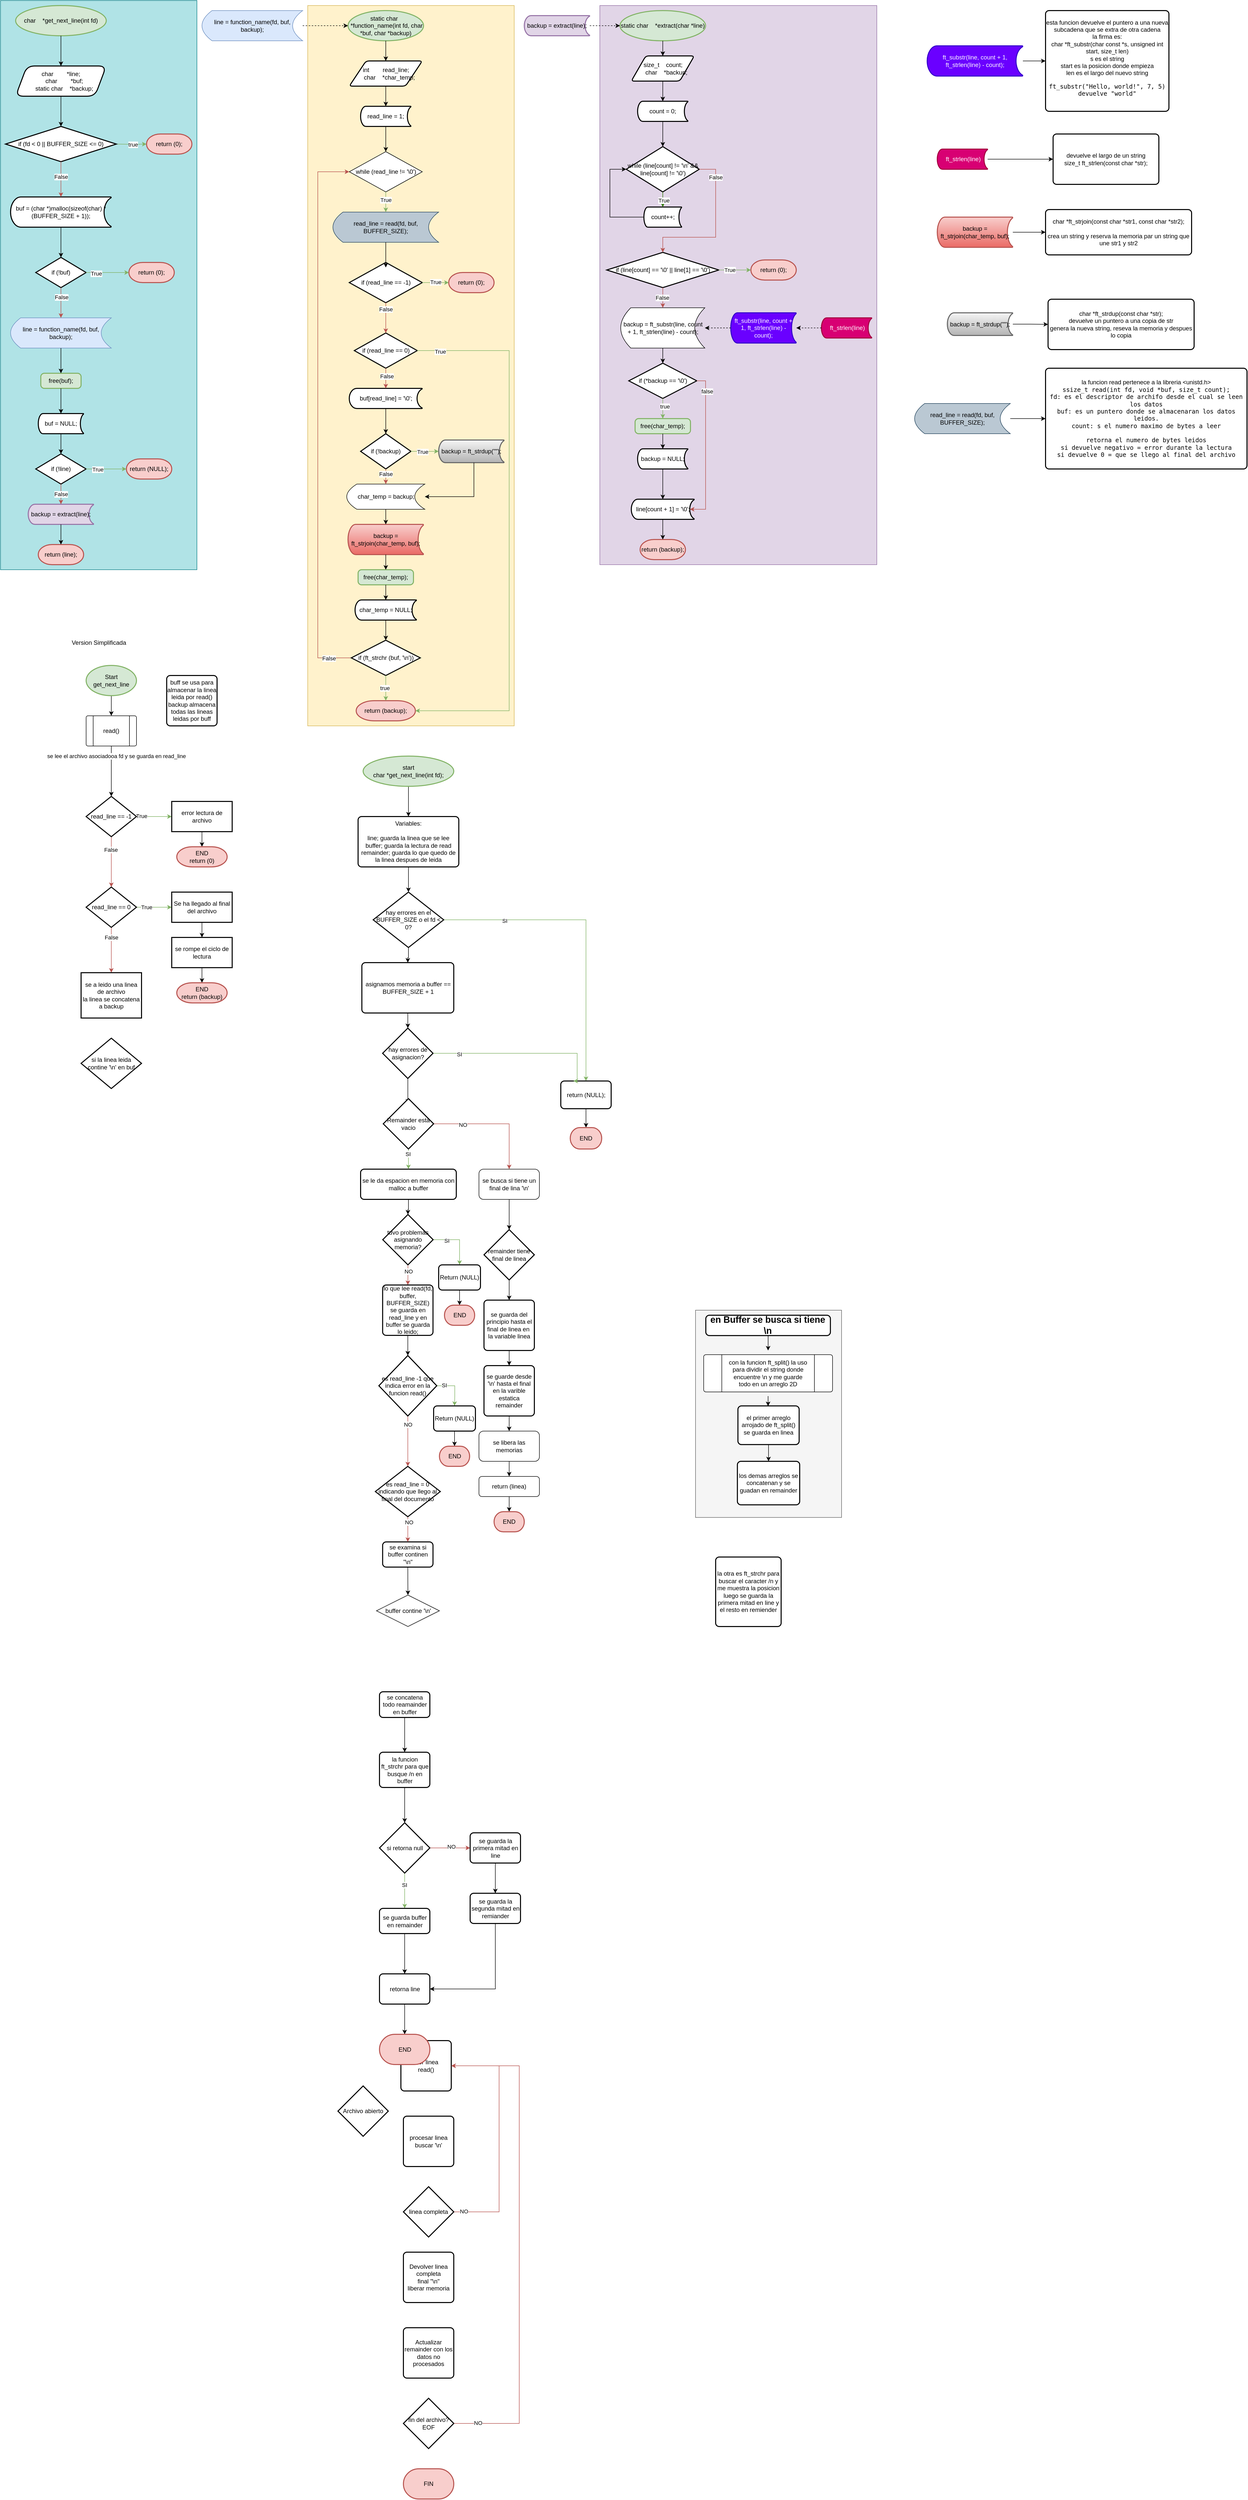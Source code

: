 <mxfile version="21.6.8" type="github">
  <diagram name="Page-1" id="OSPce-yFw67WcBIM2orQ">
    <mxGraphModel dx="619" dy="682" grid="1" gridSize="10" guides="1" tooltips="1" connect="1" arrows="1" fold="1" page="1" pageScale="1" pageWidth="850" pageHeight="1100" math="0" shadow="0">
      <root>
        <mxCell id="0" />
        <mxCell id="1" parent="0" />
        <mxCell id="i4OlTnIS3b3Mg1XfSlxI-40" value="" style="group" parent="1" vertex="1" connectable="0">
          <mxGeometry width="390" height="1130" as="geometry" />
        </mxCell>
        <mxCell id="i4OlTnIS3b3Mg1XfSlxI-39" value="" style="group;fillColor=#b0e3e6;strokeColor=#0e8088;container=0;" parent="i4OlTnIS3b3Mg1XfSlxI-40" vertex="1" connectable="0">
          <mxGeometry width="390" height="1130" as="geometry" />
        </mxCell>
        <mxCell id="i4OlTnIS3b3Mg1XfSlxI-1" value="char&amp;nbsp;&amp;nbsp;&amp;nbsp; *get_next_line(int fd)" style="strokeWidth=2;html=1;shape=mxgraph.flowchart.start_1;whiteSpace=wrap;fillColor=#d5e8d4;strokeColor=#82b366;" parent="i4OlTnIS3b3Mg1XfSlxI-40" vertex="1">
          <mxGeometry x="30" y="10" width="180" height="60" as="geometry" />
        </mxCell>
        <mxCell id="i4OlTnIS3b3Mg1XfSlxI-2" value="char&amp;nbsp;&amp;nbsp;&amp;nbsp; &amp;nbsp;&amp;nbsp;&amp;nbsp; *line;&lt;br&gt;&amp;nbsp;&amp;nbsp; &amp;nbsp;char&amp;nbsp;&amp;nbsp;&amp;nbsp; &amp;nbsp;&amp;nbsp;&amp;nbsp; *buf;&lt;br&gt;&amp;nbsp;&amp;nbsp; &amp;nbsp;static char&amp;nbsp;&amp;nbsp;&amp;nbsp; *backup;" style="shape=parallelogram;html=1;strokeWidth=2;perimeter=parallelogramPerimeter;whiteSpace=wrap;rounded=1;arcSize=30;size=0.125;" parent="i4OlTnIS3b3Mg1XfSlxI-40" vertex="1">
          <mxGeometry x="30" y="130" width="180" height="60" as="geometry" />
        </mxCell>
        <mxCell id="i4OlTnIS3b3Mg1XfSlxI-3" style="edgeStyle=orthogonalEdgeStyle;rounded=0;orthogonalLoop=1;jettySize=auto;html=1;" parent="i4OlTnIS3b3Mg1XfSlxI-40" source="i4OlTnIS3b3Mg1XfSlxI-1" target="i4OlTnIS3b3Mg1XfSlxI-2" edge="1">
          <mxGeometry relative="1" as="geometry" />
        </mxCell>
        <mxCell id="i4OlTnIS3b3Mg1XfSlxI-28" style="edgeStyle=orthogonalEdgeStyle;rounded=0;orthogonalLoop=1;jettySize=auto;html=1;fillColor=#d5e8d4;strokeColor=#82b366;entryX=0;entryY=0.5;entryDx=0;entryDy=0;entryPerimeter=0;" parent="i4OlTnIS3b3Mg1XfSlxI-40" target="i4OlTnIS3b3Mg1XfSlxI-7" edge="1">
          <mxGeometry relative="1" as="geometry">
            <mxPoint x="228" y="285" as="sourcePoint" />
            <mxPoint x="288" y="285" as="targetPoint" />
          </mxGeometry>
        </mxCell>
        <mxCell id="i4OlTnIS3b3Mg1XfSlxI-31" value="true" style="edgeLabel;html=1;align=center;verticalAlign=middle;resizable=0;points=[];" parent="i4OlTnIS3b3Mg1XfSlxI-28" vertex="1" connectable="0">
          <mxGeometry y="-3" relative="1" as="geometry">
            <mxPoint as="offset" />
          </mxGeometry>
        </mxCell>
        <mxCell id="i4OlTnIS3b3Mg1XfSlxI-4" value="if (fd &amp;lt; 0 || BUFFER_SIZE &amp;lt;= 0)" style="strokeWidth=2;html=1;shape=mxgraph.flowchart.decision;whiteSpace=wrap;" parent="i4OlTnIS3b3Mg1XfSlxI-40" vertex="1">
          <mxGeometry x="10" y="250" width="220" height="70" as="geometry" />
        </mxCell>
        <mxCell id="i4OlTnIS3b3Mg1XfSlxI-18" style="edgeStyle=orthogonalEdgeStyle;rounded=0;orthogonalLoop=1;jettySize=auto;html=1;" parent="i4OlTnIS3b3Mg1XfSlxI-40" source="i4OlTnIS3b3Mg1XfSlxI-2" target="i4OlTnIS3b3Mg1XfSlxI-4" edge="1">
          <mxGeometry relative="1" as="geometry" />
        </mxCell>
        <mxCell id="i4OlTnIS3b3Mg1XfSlxI-5" value="buf = (char *)malloc(sizeof(char) * (BUFFER_SIZE + 1));" style="strokeWidth=2;html=1;shape=mxgraph.flowchart.stored_data;whiteSpace=wrap;" parent="i4OlTnIS3b3Mg1XfSlxI-40" vertex="1">
          <mxGeometry x="20" y="390" width="200" height="60" as="geometry" />
        </mxCell>
        <mxCell id="i4OlTnIS3b3Mg1XfSlxI-19" style="edgeStyle=orthogonalEdgeStyle;rounded=0;orthogonalLoop=1;jettySize=auto;html=1;fillColor=#f8cecc;strokeColor=#b85450;" parent="i4OlTnIS3b3Mg1XfSlxI-40" source="i4OlTnIS3b3Mg1XfSlxI-4" target="i4OlTnIS3b3Mg1XfSlxI-5" edge="1">
          <mxGeometry relative="1" as="geometry" />
        </mxCell>
        <mxCell id="i4OlTnIS3b3Mg1XfSlxI-36" value="False" style="edgeLabel;html=1;align=center;verticalAlign=middle;resizable=0;points=[];" parent="i4OlTnIS3b3Mg1XfSlxI-19" vertex="1" connectable="0">
          <mxGeometry x="0.057" y="2" relative="1" as="geometry">
            <mxPoint x="-2" y="-7" as="offset" />
          </mxGeometry>
        </mxCell>
        <mxCell id="i4OlTnIS3b3Mg1XfSlxI-6" value="if (!buf)" style="strokeWidth=2;html=1;shape=mxgraph.flowchart.decision;whiteSpace=wrap;" parent="i4OlTnIS3b3Mg1XfSlxI-40" vertex="1">
          <mxGeometry x="70" y="510" width="100" height="60" as="geometry" />
        </mxCell>
        <mxCell id="i4OlTnIS3b3Mg1XfSlxI-20" style="edgeStyle=orthogonalEdgeStyle;rounded=0;orthogonalLoop=1;jettySize=auto;html=1;" parent="i4OlTnIS3b3Mg1XfSlxI-40" source="i4OlTnIS3b3Mg1XfSlxI-5" target="i4OlTnIS3b3Mg1XfSlxI-6" edge="1">
          <mxGeometry relative="1" as="geometry" />
        </mxCell>
        <mxCell id="i4OlTnIS3b3Mg1XfSlxI-7" value="return (0);" style="strokeWidth=2;html=1;shape=mxgraph.flowchart.terminator;whiteSpace=wrap;fillColor=#f8cecc;strokeColor=#b85450;" parent="i4OlTnIS3b3Mg1XfSlxI-40" vertex="1">
          <mxGeometry x="290" y="265" width="90" height="40" as="geometry" />
        </mxCell>
        <mxCell id="i4OlTnIS3b3Mg1XfSlxI-8" value="return (0);" style="strokeWidth=2;html=1;shape=mxgraph.flowchart.terminator;whiteSpace=wrap;fillColor=#f8cecc;strokeColor=#b85450;" parent="i4OlTnIS3b3Mg1XfSlxI-40" vertex="1">
          <mxGeometry x="255" y="520" width="90" height="40" as="geometry" />
        </mxCell>
        <mxCell id="i4OlTnIS3b3Mg1XfSlxI-27" style="edgeStyle=orthogonalEdgeStyle;rounded=0;orthogonalLoop=1;jettySize=auto;html=1;fillColor=#d5e8d4;strokeColor=#82b366;" parent="i4OlTnIS3b3Mg1XfSlxI-40" source="i4OlTnIS3b3Mg1XfSlxI-6" target="i4OlTnIS3b3Mg1XfSlxI-8" edge="1">
          <mxGeometry relative="1" as="geometry" />
        </mxCell>
        <mxCell id="i4OlTnIS3b3Mg1XfSlxI-32" value="True" style="edgeLabel;html=1;align=center;verticalAlign=middle;resizable=0;points=[];" parent="i4OlTnIS3b3Mg1XfSlxI-27" vertex="1" connectable="0">
          <mxGeometry x="-0.529" y="-2" relative="1" as="geometry">
            <mxPoint as="offset" />
          </mxGeometry>
        </mxCell>
        <mxCell id="i4OlTnIS3b3Mg1XfSlxI-9" value="line = function_name(fd, buf, backup);" style="shape=dataStorage;whiteSpace=wrap;html=1;fixedSize=1;fillColor=#dae8fc;strokeColor=#6c8ebf;" parent="i4OlTnIS3b3Mg1XfSlxI-40" vertex="1">
          <mxGeometry x="20" y="630" width="200" height="60" as="geometry" />
        </mxCell>
        <mxCell id="i4OlTnIS3b3Mg1XfSlxI-21" style="edgeStyle=orthogonalEdgeStyle;rounded=0;orthogonalLoop=1;jettySize=auto;html=1;entryX=0.5;entryY=0;entryDx=0;entryDy=0;fillColor=#f8cecc;strokeColor=#b85450;" parent="i4OlTnIS3b3Mg1XfSlxI-40" source="i4OlTnIS3b3Mg1XfSlxI-6" target="i4OlTnIS3b3Mg1XfSlxI-9" edge="1">
          <mxGeometry relative="1" as="geometry" />
        </mxCell>
        <mxCell id="i4OlTnIS3b3Mg1XfSlxI-35" value="False" style="edgeLabel;html=1;align=center;verticalAlign=middle;resizable=0;points=[];" parent="i4OlTnIS3b3Mg1XfSlxI-21" vertex="1" connectable="0">
          <mxGeometry x="-0.367" y="1" relative="1" as="geometry">
            <mxPoint as="offset" />
          </mxGeometry>
        </mxCell>
        <mxCell id="i4OlTnIS3b3Mg1XfSlxI-11" value="free(buf);" style="rounded=1;whiteSpace=wrap;html=1;absoluteArcSize=1;arcSize=14;strokeWidth=2;fillColor=#d5e8d4;strokeColor=#82b366;" parent="i4OlTnIS3b3Mg1XfSlxI-40" vertex="1">
          <mxGeometry x="80" y="740" width="80" height="30" as="geometry" />
        </mxCell>
        <mxCell id="i4OlTnIS3b3Mg1XfSlxI-22" style="edgeStyle=orthogonalEdgeStyle;rounded=0;orthogonalLoop=1;jettySize=auto;html=1;" parent="i4OlTnIS3b3Mg1XfSlxI-40" source="i4OlTnIS3b3Mg1XfSlxI-9" target="i4OlTnIS3b3Mg1XfSlxI-11" edge="1">
          <mxGeometry relative="1" as="geometry" />
        </mxCell>
        <mxCell id="i4OlTnIS3b3Mg1XfSlxI-12" value="buf = NULL;" style="strokeWidth=2;html=1;shape=mxgraph.flowchart.stored_data;whiteSpace=wrap;" parent="i4OlTnIS3b3Mg1XfSlxI-40" vertex="1">
          <mxGeometry x="75" y="820" width="90" height="40" as="geometry" />
        </mxCell>
        <mxCell id="i4OlTnIS3b3Mg1XfSlxI-23" style="edgeStyle=orthogonalEdgeStyle;rounded=0;orthogonalLoop=1;jettySize=auto;html=1;entryX=0.5;entryY=0;entryDx=0;entryDy=0;entryPerimeter=0;" parent="i4OlTnIS3b3Mg1XfSlxI-40" source="i4OlTnIS3b3Mg1XfSlxI-11" target="i4OlTnIS3b3Mg1XfSlxI-12" edge="1">
          <mxGeometry relative="1" as="geometry" />
        </mxCell>
        <mxCell id="i4OlTnIS3b3Mg1XfSlxI-13" value="if (!line)" style="strokeWidth=2;html=1;shape=mxgraph.flowchart.decision;whiteSpace=wrap;" parent="i4OlTnIS3b3Mg1XfSlxI-40" vertex="1">
          <mxGeometry x="70" y="900" width="100" height="60" as="geometry" />
        </mxCell>
        <mxCell id="i4OlTnIS3b3Mg1XfSlxI-24" style="edgeStyle=orthogonalEdgeStyle;rounded=0;orthogonalLoop=1;jettySize=auto;html=1;" parent="i4OlTnIS3b3Mg1XfSlxI-40" source="i4OlTnIS3b3Mg1XfSlxI-12" target="i4OlTnIS3b3Mg1XfSlxI-13" edge="1">
          <mxGeometry relative="1" as="geometry" />
        </mxCell>
        <mxCell id="i4OlTnIS3b3Mg1XfSlxI-14" value="backup = extract(line);" style="strokeWidth=2;html=1;shape=mxgraph.flowchart.stored_data;whiteSpace=wrap;fillColor=#e1d5e7;strokeColor=#9673a6;" parent="i4OlTnIS3b3Mg1XfSlxI-40" vertex="1">
          <mxGeometry x="55" y="1000" width="130" height="40" as="geometry" />
        </mxCell>
        <mxCell id="i4OlTnIS3b3Mg1XfSlxI-25" style="edgeStyle=orthogonalEdgeStyle;rounded=0;orthogonalLoop=1;jettySize=auto;html=1;fillColor=#f8cecc;strokeColor=#b85450;" parent="i4OlTnIS3b3Mg1XfSlxI-40" source="i4OlTnIS3b3Mg1XfSlxI-13" target="i4OlTnIS3b3Mg1XfSlxI-14" edge="1">
          <mxGeometry relative="1" as="geometry" />
        </mxCell>
        <mxCell id="i4OlTnIS3b3Mg1XfSlxI-34" value="False" style="edgeLabel;html=1;align=center;verticalAlign=middle;resizable=0;points=[];" parent="i4OlTnIS3b3Mg1XfSlxI-25" vertex="1" connectable="0">
          <mxGeometry relative="1" as="geometry">
            <mxPoint as="offset" />
          </mxGeometry>
        </mxCell>
        <mxCell id="i4OlTnIS3b3Mg1XfSlxI-15" value="return (line);" style="strokeWidth=2;html=1;shape=mxgraph.flowchart.terminator;whiteSpace=wrap;fillColor=#f8cecc;strokeColor=#b85450;" parent="i4OlTnIS3b3Mg1XfSlxI-40" vertex="1">
          <mxGeometry x="75" y="1080" width="90" height="40" as="geometry" />
        </mxCell>
        <mxCell id="i4OlTnIS3b3Mg1XfSlxI-26" style="edgeStyle=orthogonalEdgeStyle;rounded=0;orthogonalLoop=1;jettySize=auto;html=1;" parent="i4OlTnIS3b3Mg1XfSlxI-40" source="i4OlTnIS3b3Mg1XfSlxI-14" target="i4OlTnIS3b3Mg1XfSlxI-15" edge="1">
          <mxGeometry relative="1" as="geometry" />
        </mxCell>
        <mxCell id="i4OlTnIS3b3Mg1XfSlxI-29" value="return (NULL);" style="strokeWidth=2;html=1;shape=mxgraph.flowchart.terminator;whiteSpace=wrap;fillColor=#f8cecc;strokeColor=#b85450;" parent="i4OlTnIS3b3Mg1XfSlxI-40" vertex="1">
          <mxGeometry x="250" y="910" width="90" height="40" as="geometry" />
        </mxCell>
        <mxCell id="i4OlTnIS3b3Mg1XfSlxI-30" style="edgeStyle=orthogonalEdgeStyle;rounded=0;orthogonalLoop=1;jettySize=auto;html=1;fillColor=#d5e8d4;strokeColor=#82b366;" parent="i4OlTnIS3b3Mg1XfSlxI-40" source="i4OlTnIS3b3Mg1XfSlxI-13" target="i4OlTnIS3b3Mg1XfSlxI-29" edge="1">
          <mxGeometry relative="1" as="geometry" />
        </mxCell>
        <mxCell id="i4OlTnIS3b3Mg1XfSlxI-33" value="True" style="edgeLabel;html=1;align=center;verticalAlign=middle;resizable=0;points=[];" parent="i4OlTnIS3b3Mg1XfSlxI-30" vertex="1" connectable="0">
          <mxGeometry x="-0.425" y="-1" relative="1" as="geometry">
            <mxPoint as="offset" />
          </mxGeometry>
        </mxCell>
        <mxCell id="i4OlTnIS3b3Mg1XfSlxI-196" style="edgeStyle=orthogonalEdgeStyle;rounded=0;orthogonalLoop=1;jettySize=auto;html=1;" parent="1" source="i4OlTnIS3b3Mg1XfSlxI-46" target="i4OlTnIS3b3Mg1XfSlxI-193" edge="1">
          <mxGeometry relative="1" as="geometry" />
        </mxCell>
        <mxCell id="i4OlTnIS3b3Mg1XfSlxI-46" value="read_line = read(fd, buf, BUFFER_SIZE);" style="shape=dataStorage;whiteSpace=wrap;html=1;fixedSize=1;fillColor=#bac8d3;strokeColor=#23445d;" parent="1" vertex="1">
          <mxGeometry x="1815" y="800" width="190" height="60" as="geometry" />
        </mxCell>
        <mxCell id="i4OlTnIS3b3Mg1XfSlxI-191" style="edgeStyle=orthogonalEdgeStyle;rounded=0;orthogonalLoop=1;jettySize=auto;html=1;" parent="1" source="i4OlTnIS3b3Mg1XfSlxI-52" target="i4OlTnIS3b3Mg1XfSlxI-190" edge="1">
          <mxGeometry relative="1" as="geometry" />
        </mxCell>
        <mxCell id="i4OlTnIS3b3Mg1XfSlxI-52" value="backup = ft_strdup(&quot;&quot;);" style="strokeWidth=2;html=1;shape=mxgraph.flowchart.stored_data;whiteSpace=wrap;fillColor=#f5f5f5;gradientColor=#b3b3b3;strokeColor=#666666;" parent="1" vertex="1">
          <mxGeometry x="1880" y="620" width="130" height="45" as="geometry" />
        </mxCell>
        <mxCell id="i4OlTnIS3b3Mg1XfSlxI-189" style="edgeStyle=orthogonalEdgeStyle;rounded=0;orthogonalLoop=1;jettySize=auto;html=1;entryX=0;entryY=0.5;entryDx=0;entryDy=0;" parent="1" source="i4OlTnIS3b3Mg1XfSlxI-55" target="i4OlTnIS3b3Mg1XfSlxI-188" edge="1">
          <mxGeometry relative="1" as="geometry" />
        </mxCell>
        <mxCell id="i4OlTnIS3b3Mg1XfSlxI-55" value="backup = ft_strjoin(char_temp, buf);" style="strokeWidth=2;html=1;shape=mxgraph.flowchart.stored_data;whiteSpace=wrap;fillColor=#f8cecc;gradientColor=#ea6b66;strokeColor=#b85450;" parent="1" vertex="1">
          <mxGeometry x="1860" y="430" width="150" height="60" as="geometry" />
        </mxCell>
        <mxCell id="i4OlTnIS3b3Mg1XfSlxI-187" style="edgeStyle=orthogonalEdgeStyle;rounded=0;orthogonalLoop=1;jettySize=auto;html=1;" parent="1" source="i4OlTnIS3b3Mg1XfSlxI-141" target="i4OlTnIS3b3Mg1XfSlxI-186" edge="1">
          <mxGeometry relative="1" as="geometry" />
        </mxCell>
        <mxCell id="i4OlTnIS3b3Mg1XfSlxI-141" value="&amp;nbsp;ft_strlen(line)" style="strokeWidth=2;html=1;shape=mxgraph.flowchart.stored_data;whiteSpace=wrap;fillColor=#d80073;strokeColor=#A50040;fontColor=#ffffff;" parent="1" vertex="1">
          <mxGeometry x="1860" y="295" width="100" height="40" as="geometry" />
        </mxCell>
        <mxCell id="i4OlTnIS3b3Mg1XfSlxI-185" style="edgeStyle=orthogonalEdgeStyle;rounded=0;orthogonalLoop=1;jettySize=auto;html=1;" parent="1" source="i4OlTnIS3b3Mg1XfSlxI-142" target="i4OlTnIS3b3Mg1XfSlxI-184" edge="1">
          <mxGeometry relative="1" as="geometry" />
        </mxCell>
        <mxCell id="i4OlTnIS3b3Mg1XfSlxI-142" value="ft_substr(line, count + 1, ft_strlen(line) - count);" style="strokeWidth=2;html=1;shape=mxgraph.flowchart.stored_data;whiteSpace=wrap;fillColor=#6a00ff;strokeColor=#3700CC;fontColor=#ffffff;" parent="1" vertex="1">
          <mxGeometry x="1840" y="90" width="190" height="60" as="geometry" />
        </mxCell>
        <mxCell id="i4OlTnIS3b3Mg1XfSlxI-179" value="" style="group" parent="1" vertex="1" connectable="0">
          <mxGeometry x="1040" y="10" width="700" height="1110" as="geometry" />
        </mxCell>
        <mxCell id="i4OlTnIS3b3Mg1XfSlxI-177" value="" style="group" parent="i4OlTnIS3b3Mg1XfSlxI-179" vertex="1" connectable="0">
          <mxGeometry x="150" width="550" height="1110" as="geometry" />
        </mxCell>
        <mxCell id="i4OlTnIS3b3Mg1XfSlxI-176" value="" style="group;fillColor=#e1d5e7;strokeColor=#9673a6;container=0;" parent="i4OlTnIS3b3Mg1XfSlxI-177" vertex="1" connectable="0">
          <mxGeometry width="550" height="1110" as="geometry" />
        </mxCell>
        <mxCell id="i4OlTnIS3b3Mg1XfSlxI-131" value="static char&amp;nbsp;&amp;nbsp;&amp;nbsp; *extract(char *line)" style="strokeWidth=2;html=1;shape=mxgraph.flowchart.start_1;whiteSpace=wrap;fillColor=#d5e8d4;strokeColor=#82b366;" parent="i4OlTnIS3b3Mg1XfSlxI-177" vertex="1">
          <mxGeometry x="40" y="10" width="170" height="60" as="geometry" />
        </mxCell>
        <mxCell id="i4OlTnIS3b3Mg1XfSlxI-132" value="size_t&amp;nbsp;&amp;nbsp;&amp;nbsp; count;&lt;br&gt;&amp;nbsp;&amp;nbsp; &amp;nbsp;char&amp;nbsp;&amp;nbsp;&amp;nbsp; *backup;&lt;br&gt;" style="shape=parallelogram;html=1;strokeWidth=2;perimeter=parallelogramPerimeter;whiteSpace=wrap;rounded=1;arcSize=12;size=0.23;" parent="i4OlTnIS3b3Mg1XfSlxI-177" vertex="1">
          <mxGeometry x="62.5" y="100" width="125" height="50" as="geometry" />
        </mxCell>
        <mxCell id="i4OlTnIS3b3Mg1XfSlxI-153" style="edgeStyle=orthogonalEdgeStyle;rounded=0;orthogonalLoop=1;jettySize=auto;html=1;" parent="i4OlTnIS3b3Mg1XfSlxI-177" source="i4OlTnIS3b3Mg1XfSlxI-131" target="i4OlTnIS3b3Mg1XfSlxI-132" edge="1">
          <mxGeometry relative="1" as="geometry" />
        </mxCell>
        <mxCell id="i4OlTnIS3b3Mg1XfSlxI-135" value="count = 0;" style="strokeWidth=2;html=1;shape=mxgraph.flowchart.stored_data;whiteSpace=wrap;" parent="i4OlTnIS3b3Mg1XfSlxI-177" vertex="1">
          <mxGeometry x="75" y="190" width="100" height="40" as="geometry" />
        </mxCell>
        <mxCell id="i4OlTnIS3b3Mg1XfSlxI-154" style="edgeStyle=orthogonalEdgeStyle;rounded=0;orthogonalLoop=1;jettySize=auto;html=1;" parent="i4OlTnIS3b3Mg1XfSlxI-177" source="i4OlTnIS3b3Mg1XfSlxI-132" target="i4OlTnIS3b3Mg1XfSlxI-135" edge="1">
          <mxGeometry relative="1" as="geometry" />
        </mxCell>
        <mxCell id="i4OlTnIS3b3Mg1XfSlxI-136" value="while (line[count] != &#39;\n&#39; &amp;amp;&amp;amp; line[count] != &#39;\0&#39;)" style="strokeWidth=2;html=1;shape=mxgraph.flowchart.decision;whiteSpace=wrap;" parent="i4OlTnIS3b3Mg1XfSlxI-177" vertex="1">
          <mxGeometry x="52.5" y="280" width="145" height="90" as="geometry" />
        </mxCell>
        <mxCell id="i4OlTnIS3b3Mg1XfSlxI-155" style="edgeStyle=orthogonalEdgeStyle;rounded=0;orthogonalLoop=1;jettySize=auto;html=1;entryX=0.5;entryY=0;entryDx=0;entryDy=0;entryPerimeter=0;" parent="i4OlTnIS3b3Mg1XfSlxI-177" source="i4OlTnIS3b3Mg1XfSlxI-135" target="i4OlTnIS3b3Mg1XfSlxI-136" edge="1">
          <mxGeometry relative="1" as="geometry" />
        </mxCell>
        <mxCell id="i4OlTnIS3b3Mg1XfSlxI-157" style="edgeStyle=orthogonalEdgeStyle;rounded=0;orthogonalLoop=1;jettySize=auto;html=1;entryX=0;entryY=0.5;entryDx=0;entryDy=0;entryPerimeter=0;" parent="i4OlTnIS3b3Mg1XfSlxI-177" source="i4OlTnIS3b3Mg1XfSlxI-137" target="i4OlTnIS3b3Mg1XfSlxI-136" edge="1">
          <mxGeometry relative="1" as="geometry">
            <Array as="points">
              <mxPoint x="20" y="420" />
              <mxPoint x="20" y="325" />
            </Array>
          </mxGeometry>
        </mxCell>
        <mxCell id="i4OlTnIS3b3Mg1XfSlxI-137" value="count++;" style="strokeWidth=2;html=1;shape=mxgraph.flowchart.stored_data;whiteSpace=wrap;" parent="i4OlTnIS3b3Mg1XfSlxI-177" vertex="1">
          <mxGeometry x="87.5" y="400" width="75" height="40" as="geometry" />
        </mxCell>
        <mxCell id="i4OlTnIS3b3Mg1XfSlxI-156" style="edgeStyle=orthogonalEdgeStyle;rounded=0;orthogonalLoop=1;jettySize=auto;html=1;entryX=0.5;entryY=0;entryDx=0;entryDy=0;entryPerimeter=0;fillColor=#60a917;strokeColor=#2D7600;" parent="i4OlTnIS3b3Mg1XfSlxI-177" source="i4OlTnIS3b3Mg1XfSlxI-136" target="i4OlTnIS3b3Mg1XfSlxI-137" edge="1">
          <mxGeometry relative="1" as="geometry" />
        </mxCell>
        <mxCell id="i4OlTnIS3b3Mg1XfSlxI-158" value="True" style="edgeLabel;html=1;align=center;verticalAlign=middle;resizable=0;points=[];" parent="i4OlTnIS3b3Mg1XfSlxI-156" vertex="1" connectable="0">
          <mxGeometry x="0.48" y="2" relative="1" as="geometry">
            <mxPoint as="offset" />
          </mxGeometry>
        </mxCell>
        <mxCell id="i4OlTnIS3b3Mg1XfSlxI-138" value="if (line[count] == &#39;\0&#39; || line[1] == &#39;\0&#39;)" style="strokeWidth=2;html=1;shape=mxgraph.flowchart.decision;whiteSpace=wrap;" parent="i4OlTnIS3b3Mg1XfSlxI-177" vertex="1">
          <mxGeometry x="13.75" y="490" width="222.5" height="70" as="geometry" />
        </mxCell>
        <mxCell id="i4OlTnIS3b3Mg1XfSlxI-159" style="edgeStyle=orthogonalEdgeStyle;rounded=0;orthogonalLoop=1;jettySize=auto;html=1;entryX=0.5;entryY=0;entryDx=0;entryDy=0;entryPerimeter=0;fillColor=#f8cecc;strokeColor=#b85450;" parent="i4OlTnIS3b3Mg1XfSlxI-177" source="i4OlTnIS3b3Mg1XfSlxI-136" target="i4OlTnIS3b3Mg1XfSlxI-138" edge="1">
          <mxGeometry relative="1" as="geometry">
            <Array as="points">
              <mxPoint x="230" y="325" />
              <mxPoint x="230" y="460" />
              <mxPoint x="125" y="460" />
            </Array>
          </mxGeometry>
        </mxCell>
        <mxCell id="i4OlTnIS3b3Mg1XfSlxI-160" value="False" style="edgeLabel;html=1;align=center;verticalAlign=middle;resizable=0;points=[];" parent="i4OlTnIS3b3Mg1XfSlxI-159" vertex="1" connectable="0">
          <mxGeometry x="-0.679" relative="1" as="geometry">
            <mxPoint as="offset" />
          </mxGeometry>
        </mxCell>
        <mxCell id="i4OlTnIS3b3Mg1XfSlxI-140" value="return (0);" style="strokeWidth=2;html=1;shape=mxgraph.flowchart.terminator;whiteSpace=wrap;fillColor=#f8cecc;strokeColor=#b85450;" parent="i4OlTnIS3b3Mg1XfSlxI-177" vertex="1">
          <mxGeometry x="300" y="505" width="90" height="40" as="geometry" />
        </mxCell>
        <mxCell id="i4OlTnIS3b3Mg1XfSlxI-161" style="edgeStyle=orthogonalEdgeStyle;rounded=0;orthogonalLoop=1;jettySize=auto;html=1;entryX=0;entryY=0.5;entryDx=0;entryDy=0;entryPerimeter=0;fillColor=#d5e8d4;strokeColor=#82b366;" parent="i4OlTnIS3b3Mg1XfSlxI-177" source="i4OlTnIS3b3Mg1XfSlxI-138" target="i4OlTnIS3b3Mg1XfSlxI-140" edge="1">
          <mxGeometry relative="1" as="geometry" />
        </mxCell>
        <mxCell id="i4OlTnIS3b3Mg1XfSlxI-162" value="True" style="edgeLabel;html=1;align=center;verticalAlign=middle;resizable=0;points=[];" parent="i4OlTnIS3b3Mg1XfSlxI-161" vertex="1" connectable="0">
          <mxGeometry x="-0.349" relative="1" as="geometry">
            <mxPoint as="offset" />
          </mxGeometry>
        </mxCell>
        <mxCell id="i4OlTnIS3b3Mg1XfSlxI-143" value="&amp;nbsp;ft_strlen(line)" style="strokeWidth=2;html=1;shape=mxgraph.flowchart.stored_data;whiteSpace=wrap;fillColor=#d80073;strokeColor=#A50040;fontColor=#ffffff;" parent="i4OlTnIS3b3Mg1XfSlxI-177" vertex="1">
          <mxGeometry x="440" y="620" width="100" height="40" as="geometry" />
        </mxCell>
        <mxCell id="i4OlTnIS3b3Mg1XfSlxI-144" value="ft_substr(line, count + 1, ft_strlen(line) - count);" style="strokeWidth=2;html=1;shape=mxgraph.flowchart.stored_data;whiteSpace=wrap;fillColor=#6a00ff;strokeColor=#3700CC;fontColor=#ffffff;" parent="i4OlTnIS3b3Mg1XfSlxI-177" vertex="1">
          <mxGeometry x="260" y="610" width="130" height="60" as="geometry" />
        </mxCell>
        <mxCell id="i4OlTnIS3b3Mg1XfSlxI-147" style="edgeStyle=orthogonalEdgeStyle;rounded=0;orthogonalLoop=1;jettySize=auto;html=1;dashed=1;" parent="i4OlTnIS3b3Mg1XfSlxI-177" source="i4OlTnIS3b3Mg1XfSlxI-143" target="i4OlTnIS3b3Mg1XfSlxI-144" edge="1">
          <mxGeometry relative="1" as="geometry" />
        </mxCell>
        <mxCell id="i4OlTnIS3b3Mg1XfSlxI-145" value="backup = ft_substr(line, count + 1, ft_strlen(line) - count);" style="shape=dataStorage;whiteSpace=wrap;html=1;fixedSize=1;" parent="i4OlTnIS3b3Mg1XfSlxI-177" vertex="1">
          <mxGeometry x="41.5" y="600" width="167" height="80" as="geometry" />
        </mxCell>
        <mxCell id="i4OlTnIS3b3Mg1XfSlxI-166" style="edgeStyle=orthogonalEdgeStyle;rounded=0;orthogonalLoop=1;jettySize=auto;html=1;entryX=0.5;entryY=0;entryDx=0;entryDy=0;fillColor=#f8cecc;strokeColor=#b85450;" parent="i4OlTnIS3b3Mg1XfSlxI-177" source="i4OlTnIS3b3Mg1XfSlxI-138" target="i4OlTnIS3b3Mg1XfSlxI-145" edge="1">
          <mxGeometry relative="1" as="geometry" />
        </mxCell>
        <mxCell id="i4OlTnIS3b3Mg1XfSlxI-167" value="False" style="edgeLabel;html=1;align=center;verticalAlign=middle;resizable=0;points=[];" parent="i4OlTnIS3b3Mg1XfSlxI-166" vertex="1" connectable="0">
          <mxGeometry x="0.003" y="-1" relative="1" as="geometry">
            <mxPoint as="offset" />
          </mxGeometry>
        </mxCell>
        <mxCell id="i4OlTnIS3b3Mg1XfSlxI-146" style="edgeStyle=orthogonalEdgeStyle;rounded=0;orthogonalLoop=1;jettySize=auto;html=1;dashed=1;" parent="i4OlTnIS3b3Mg1XfSlxI-177" source="i4OlTnIS3b3Mg1XfSlxI-144" target="i4OlTnIS3b3Mg1XfSlxI-145" edge="1">
          <mxGeometry relative="1" as="geometry" />
        </mxCell>
        <mxCell id="i4OlTnIS3b3Mg1XfSlxI-148" value="if (*backup == &#39;\0&#39;)" style="strokeWidth=2;html=1;shape=mxgraph.flowchart.decision;whiteSpace=wrap;" parent="i4OlTnIS3b3Mg1XfSlxI-177" vertex="1">
          <mxGeometry x="57.5" y="710" width="135" height="70" as="geometry" />
        </mxCell>
        <mxCell id="i4OlTnIS3b3Mg1XfSlxI-168" style="edgeStyle=orthogonalEdgeStyle;rounded=0;orthogonalLoop=1;jettySize=auto;html=1;" parent="i4OlTnIS3b3Mg1XfSlxI-177" source="i4OlTnIS3b3Mg1XfSlxI-145" target="i4OlTnIS3b3Mg1XfSlxI-148" edge="1">
          <mxGeometry relative="1" as="geometry" />
        </mxCell>
        <mxCell id="i4OlTnIS3b3Mg1XfSlxI-149" value="free(char_temp);" style="rounded=1;whiteSpace=wrap;html=1;absoluteArcSize=1;arcSize=14;strokeWidth=2;fillColor=#d5e8d4;strokeColor=#82b366;" parent="i4OlTnIS3b3Mg1XfSlxI-177" vertex="1">
          <mxGeometry x="70" y="820" width="110" height="30" as="geometry" />
        </mxCell>
        <mxCell id="i4OlTnIS3b3Mg1XfSlxI-169" style="edgeStyle=orthogonalEdgeStyle;rounded=0;orthogonalLoop=1;jettySize=auto;html=1;fillColor=#d5e8d4;strokeColor=#82b366;" parent="i4OlTnIS3b3Mg1XfSlxI-177" source="i4OlTnIS3b3Mg1XfSlxI-148" target="i4OlTnIS3b3Mg1XfSlxI-149" edge="1">
          <mxGeometry relative="1" as="geometry" />
        </mxCell>
        <mxCell id="i4OlTnIS3b3Mg1XfSlxI-170" value="true" style="edgeLabel;html=1;align=center;verticalAlign=middle;resizable=0;points=[];" parent="i4OlTnIS3b3Mg1XfSlxI-169" vertex="1" connectable="0">
          <mxGeometry x="-0.233" y="4" relative="1" as="geometry">
            <mxPoint as="offset" />
          </mxGeometry>
        </mxCell>
        <mxCell id="i4OlTnIS3b3Mg1XfSlxI-150" value="backup = NULL;" style="strokeWidth=2;html=1;shape=mxgraph.flowchart.stored_data;whiteSpace=wrap;" parent="i4OlTnIS3b3Mg1XfSlxI-177" vertex="1">
          <mxGeometry x="75" y="880" width="100" height="40" as="geometry" />
        </mxCell>
        <mxCell id="i4OlTnIS3b3Mg1XfSlxI-171" style="edgeStyle=orthogonalEdgeStyle;rounded=0;orthogonalLoop=1;jettySize=auto;html=1;" parent="i4OlTnIS3b3Mg1XfSlxI-177" source="i4OlTnIS3b3Mg1XfSlxI-149" target="i4OlTnIS3b3Mg1XfSlxI-150" edge="1">
          <mxGeometry relative="1" as="geometry" />
        </mxCell>
        <mxCell id="i4OlTnIS3b3Mg1XfSlxI-151" value="line[count + 1] = &#39;\0&#39;;" style="strokeWidth=2;html=1;shape=mxgraph.flowchart.stored_data;whiteSpace=wrap;" parent="i4OlTnIS3b3Mg1XfSlxI-177" vertex="1">
          <mxGeometry x="62.5" y="980" width="125" height="40" as="geometry" />
        </mxCell>
        <mxCell id="i4OlTnIS3b3Mg1XfSlxI-172" style="edgeStyle=orthogonalEdgeStyle;rounded=0;orthogonalLoop=1;jettySize=auto;html=1;entryX=0.93;entryY=0.5;entryDx=0;entryDy=0;entryPerimeter=0;fillColor=#f8cecc;strokeColor=#b85450;" parent="i4OlTnIS3b3Mg1XfSlxI-177" source="i4OlTnIS3b3Mg1XfSlxI-148" target="i4OlTnIS3b3Mg1XfSlxI-151" edge="1">
          <mxGeometry relative="1" as="geometry">
            <Array as="points">
              <mxPoint x="210" y="745" />
              <mxPoint x="210" y="1000" />
            </Array>
          </mxGeometry>
        </mxCell>
        <mxCell id="i4OlTnIS3b3Mg1XfSlxI-173" value="false" style="edgeLabel;html=1;align=center;verticalAlign=middle;resizable=0;points=[];" parent="i4OlTnIS3b3Mg1XfSlxI-172" vertex="1" connectable="0">
          <mxGeometry x="-0.753" y="3" relative="1" as="geometry">
            <mxPoint y="1" as="offset" />
          </mxGeometry>
        </mxCell>
        <mxCell id="i4OlTnIS3b3Mg1XfSlxI-174" style="edgeStyle=orthogonalEdgeStyle;rounded=0;orthogonalLoop=1;jettySize=auto;html=1;" parent="i4OlTnIS3b3Mg1XfSlxI-177" source="i4OlTnIS3b3Mg1XfSlxI-150" target="i4OlTnIS3b3Mg1XfSlxI-151" edge="1">
          <mxGeometry relative="1" as="geometry" />
        </mxCell>
        <mxCell id="i4OlTnIS3b3Mg1XfSlxI-152" value="return (backup);" style="strokeWidth=2;html=1;shape=mxgraph.flowchart.terminator;whiteSpace=wrap;fillColor=#f8cecc;strokeColor=#b85450;" parent="i4OlTnIS3b3Mg1XfSlxI-177" vertex="1">
          <mxGeometry x="80" y="1060" width="90" height="40" as="geometry" />
        </mxCell>
        <mxCell id="i4OlTnIS3b3Mg1XfSlxI-175" style="edgeStyle=orthogonalEdgeStyle;rounded=0;orthogonalLoop=1;jettySize=auto;html=1;" parent="i4OlTnIS3b3Mg1XfSlxI-177" source="i4OlTnIS3b3Mg1XfSlxI-151" target="i4OlTnIS3b3Mg1XfSlxI-152" edge="1">
          <mxGeometry relative="1" as="geometry" />
        </mxCell>
        <mxCell id="i4OlTnIS3b3Mg1XfSlxI-178" style="edgeStyle=orthogonalEdgeStyle;rounded=0;orthogonalLoop=1;jettySize=auto;html=1;entryX=0;entryY=0.5;entryDx=0;entryDy=0;entryPerimeter=0;dashed=1;" parent="i4OlTnIS3b3Mg1XfSlxI-179" source="i4OlTnIS3b3Mg1XfSlxI-16" target="i4OlTnIS3b3Mg1XfSlxI-131" edge="1">
          <mxGeometry relative="1" as="geometry" />
        </mxCell>
        <mxCell id="i4OlTnIS3b3Mg1XfSlxI-16" value="backup = extract(line);" style="strokeWidth=2;html=1;shape=mxgraph.flowchart.stored_data;whiteSpace=wrap;fillColor=#e1d5e7;strokeColor=#9673a6;" parent="i4OlTnIS3b3Mg1XfSlxI-179" vertex="1">
          <mxGeometry y="20" width="130" height="40" as="geometry" />
        </mxCell>
        <mxCell id="i4OlTnIS3b3Mg1XfSlxI-183" value="" style="group" parent="1" vertex="1" connectable="0">
          <mxGeometry x="400" y="10" width="620" height="1430" as="geometry" />
        </mxCell>
        <mxCell id="i4OlTnIS3b3Mg1XfSlxI-181" value="" style="group" parent="i4OlTnIS3b3Mg1XfSlxI-183" vertex="1" connectable="0">
          <mxGeometry x="210" width="410" height="1430" as="geometry" />
        </mxCell>
        <mxCell id="i4OlTnIS3b3Mg1XfSlxI-126" value="" style="group;fillColor=#fff2cc;strokeColor=#d6b656;container=0;" parent="i4OlTnIS3b3Mg1XfSlxI-181" vertex="1" connectable="0">
          <mxGeometry width="410" height="1430" as="geometry" />
        </mxCell>
        <mxCell id="i4OlTnIS3b3Mg1XfSlxI-41" value="static char&amp;nbsp;&amp;nbsp; &amp;nbsp;*function_name(int fd, char *buf, char *backup)" style="strokeWidth=2;html=1;shape=mxgraph.flowchart.start_1;whiteSpace=wrap;fillColor=#d5e8d4;strokeColor=#82b366;" parent="i4OlTnIS3b3Mg1XfSlxI-181" vertex="1">
          <mxGeometry x="80" y="10" width="150" height="60" as="geometry" />
        </mxCell>
        <mxCell id="i4OlTnIS3b3Mg1XfSlxI-42" value="int&amp;nbsp;&amp;nbsp;&amp;nbsp; &amp;nbsp;&amp;nbsp;&amp;nbsp; read_line;&lt;br&gt;&amp;nbsp;&amp;nbsp; &amp;nbsp;char&amp;nbsp;&amp;nbsp;&amp;nbsp; *char_temp;" style="shape=parallelogram;html=1;strokeWidth=2;perimeter=parallelogramPerimeter;whiteSpace=wrap;rounded=1;arcSize=12;size=0.23;" parent="i4OlTnIS3b3Mg1XfSlxI-181" vertex="1">
          <mxGeometry x="82.5" y="110" width="145" height="50" as="geometry" />
        </mxCell>
        <mxCell id="i4OlTnIS3b3Mg1XfSlxI-98" style="edgeStyle=orthogonalEdgeStyle;rounded=0;orthogonalLoop=1;jettySize=auto;html=1;" parent="i4OlTnIS3b3Mg1XfSlxI-181" source="i4OlTnIS3b3Mg1XfSlxI-41" target="i4OlTnIS3b3Mg1XfSlxI-42" edge="1">
          <mxGeometry relative="1" as="geometry" />
        </mxCell>
        <mxCell id="i4OlTnIS3b3Mg1XfSlxI-43" value="read_line = 1;" style="strokeWidth=2;html=1;shape=mxgraph.flowchart.stored_data;whiteSpace=wrap;" parent="i4OlTnIS3b3Mg1XfSlxI-181" vertex="1">
          <mxGeometry x="105" y="200" width="100" height="40" as="geometry" />
        </mxCell>
        <mxCell id="i4OlTnIS3b3Mg1XfSlxI-99" style="edgeStyle=orthogonalEdgeStyle;rounded=0;orthogonalLoop=1;jettySize=auto;html=1;entryX=0.5;entryY=0;entryDx=0;entryDy=0;entryPerimeter=0;" parent="i4OlTnIS3b3Mg1XfSlxI-181" source="i4OlTnIS3b3Mg1XfSlxI-42" target="i4OlTnIS3b3Mg1XfSlxI-43" edge="1">
          <mxGeometry relative="1" as="geometry" />
        </mxCell>
        <mxCell id="i4OlTnIS3b3Mg1XfSlxI-44" value="while (read_line != &#39;\0&#39;)" style="rhombus;whiteSpace=wrap;html=1;" parent="i4OlTnIS3b3Mg1XfSlxI-181" vertex="1">
          <mxGeometry x="82.5" y="290" width="145" height="80" as="geometry" />
        </mxCell>
        <mxCell id="i4OlTnIS3b3Mg1XfSlxI-100" style="edgeStyle=orthogonalEdgeStyle;rounded=0;orthogonalLoop=1;jettySize=auto;html=1;" parent="i4OlTnIS3b3Mg1XfSlxI-181" source="i4OlTnIS3b3Mg1XfSlxI-43" target="i4OlTnIS3b3Mg1XfSlxI-44" edge="1">
          <mxGeometry relative="1" as="geometry" />
        </mxCell>
        <mxCell id="i4OlTnIS3b3Mg1XfSlxI-45" value="read_line = read(fd, buf, BUFFER_SIZE);" style="shape=dataStorage;whiteSpace=wrap;html=1;fixedSize=1;fillColor=#bac8d3;strokeColor=#23445d;" parent="i4OlTnIS3b3Mg1XfSlxI-181" vertex="1">
          <mxGeometry x="50" y="410" width="210" height="60" as="geometry" />
        </mxCell>
        <mxCell id="i4OlTnIS3b3Mg1XfSlxI-101" style="edgeStyle=orthogonalEdgeStyle;rounded=0;orthogonalLoop=1;jettySize=auto;html=1;fillColor=#d5e8d4;strokeColor=#82b366;" parent="i4OlTnIS3b3Mg1XfSlxI-181" source="i4OlTnIS3b3Mg1XfSlxI-44" target="i4OlTnIS3b3Mg1XfSlxI-45" edge="1">
          <mxGeometry relative="1" as="geometry" />
        </mxCell>
        <mxCell id="i4OlTnIS3b3Mg1XfSlxI-105" value="True" style="edgeLabel;html=1;align=center;verticalAlign=middle;resizable=0;points=[];" parent="i4OlTnIS3b3Mg1XfSlxI-101" vertex="1" connectable="0">
          <mxGeometry x="-0.221" relative="1" as="geometry">
            <mxPoint as="offset" />
          </mxGeometry>
        </mxCell>
        <mxCell id="i4OlTnIS3b3Mg1XfSlxI-47" value="if (read_line == -1)" style="strokeWidth=2;html=1;shape=mxgraph.flowchart.decision;whiteSpace=wrap;" parent="i4OlTnIS3b3Mg1XfSlxI-181" vertex="1">
          <mxGeometry x="82.5" y="510" width="145" height="80" as="geometry" />
        </mxCell>
        <mxCell id="i4OlTnIS3b3Mg1XfSlxI-102" style="edgeStyle=orthogonalEdgeStyle;rounded=0;orthogonalLoop=1;jettySize=auto;html=1;entryX=0.5;entryY=0.125;entryDx=0;entryDy=0;entryPerimeter=0;" parent="i4OlTnIS3b3Mg1XfSlxI-181" source="i4OlTnIS3b3Mg1XfSlxI-45" target="i4OlTnIS3b3Mg1XfSlxI-47" edge="1">
          <mxGeometry relative="1" as="geometry" />
        </mxCell>
        <mxCell id="i4OlTnIS3b3Mg1XfSlxI-48" value="if (read_line == 0)" style="strokeWidth=2;html=1;shape=mxgraph.flowchart.decision;whiteSpace=wrap;" parent="i4OlTnIS3b3Mg1XfSlxI-181" vertex="1">
          <mxGeometry x="92.5" y="650" width="125" height="70" as="geometry" />
        </mxCell>
        <mxCell id="i4OlTnIS3b3Mg1XfSlxI-103" style="edgeStyle=orthogonalEdgeStyle;rounded=0;orthogonalLoop=1;jettySize=auto;html=1;fillColor=#f8cecc;strokeColor=#b85450;" parent="i4OlTnIS3b3Mg1XfSlxI-181" source="i4OlTnIS3b3Mg1XfSlxI-47" target="i4OlTnIS3b3Mg1XfSlxI-48" edge="1">
          <mxGeometry relative="1" as="geometry" />
        </mxCell>
        <mxCell id="i4OlTnIS3b3Mg1XfSlxI-104" value="False" style="edgeLabel;html=1;align=center;verticalAlign=middle;resizable=0;points=[];" parent="i4OlTnIS3b3Mg1XfSlxI-103" vertex="1" connectable="0">
          <mxGeometry x="-0.559" relative="1" as="geometry">
            <mxPoint as="offset" />
          </mxGeometry>
        </mxCell>
        <mxCell id="i4OlTnIS3b3Mg1XfSlxI-49" value="buf[read_line] = &#39;\0&#39;;" style="strokeWidth=2;html=1;shape=mxgraph.flowchart.stored_data;whiteSpace=wrap;" parent="i4OlTnIS3b3Mg1XfSlxI-181" vertex="1">
          <mxGeometry x="82.5" y="760" width="145" height="40" as="geometry" />
        </mxCell>
        <mxCell id="i4OlTnIS3b3Mg1XfSlxI-108" style="edgeStyle=orthogonalEdgeStyle;rounded=0;orthogonalLoop=1;jettySize=auto;html=1;fillColor=#f8cecc;strokeColor=#b85450;" parent="i4OlTnIS3b3Mg1XfSlxI-181" source="i4OlTnIS3b3Mg1XfSlxI-48" target="i4OlTnIS3b3Mg1XfSlxI-49" edge="1">
          <mxGeometry relative="1" as="geometry" />
        </mxCell>
        <mxCell id="i4OlTnIS3b3Mg1XfSlxI-110" value="False" style="edgeLabel;html=1;align=center;verticalAlign=middle;resizable=0;points=[];" parent="i4OlTnIS3b3Mg1XfSlxI-108" vertex="1" connectable="0">
          <mxGeometry x="-0.191" y="2" relative="1" as="geometry">
            <mxPoint as="offset" />
          </mxGeometry>
        </mxCell>
        <mxCell id="i4OlTnIS3b3Mg1XfSlxI-50" value="if (!backup)" style="strokeWidth=2;html=1;shape=mxgraph.flowchart.decision;whiteSpace=wrap;" parent="i4OlTnIS3b3Mg1XfSlxI-181" vertex="1">
          <mxGeometry x="105" y="850" width="100" height="70" as="geometry" />
        </mxCell>
        <mxCell id="i4OlTnIS3b3Mg1XfSlxI-111" style="edgeStyle=orthogonalEdgeStyle;rounded=0;orthogonalLoop=1;jettySize=auto;html=1;entryX=0.5;entryY=0;entryDx=0;entryDy=0;entryPerimeter=0;" parent="i4OlTnIS3b3Mg1XfSlxI-181" source="i4OlTnIS3b3Mg1XfSlxI-49" target="i4OlTnIS3b3Mg1XfSlxI-50" edge="1">
          <mxGeometry relative="1" as="geometry" />
        </mxCell>
        <mxCell id="i4OlTnIS3b3Mg1XfSlxI-51" value="backup = ft_strdup(&quot;&quot;);" style="strokeWidth=2;html=1;shape=mxgraph.flowchart.stored_data;whiteSpace=wrap;fillColor=#f5f5f5;gradientColor=#b3b3b3;strokeColor=#666666;" parent="i4OlTnIS3b3Mg1XfSlxI-181" vertex="1">
          <mxGeometry x="260" y="862.5" width="130" height="45" as="geometry" />
        </mxCell>
        <mxCell id="i4OlTnIS3b3Mg1XfSlxI-112" style="edgeStyle=orthogonalEdgeStyle;rounded=0;orthogonalLoop=1;jettySize=auto;html=1;fillColor=#d5e8d4;strokeColor=#82b366;" parent="i4OlTnIS3b3Mg1XfSlxI-181" source="i4OlTnIS3b3Mg1XfSlxI-50" target="i4OlTnIS3b3Mg1XfSlxI-51" edge="1">
          <mxGeometry relative="1" as="geometry" />
        </mxCell>
        <mxCell id="i4OlTnIS3b3Mg1XfSlxI-113" value="True" style="edgeLabel;html=1;align=center;verticalAlign=middle;resizable=0;points=[];" parent="i4OlTnIS3b3Mg1XfSlxI-112" vertex="1" connectable="0">
          <mxGeometry x="-0.181" y="-1" relative="1" as="geometry">
            <mxPoint as="offset" />
          </mxGeometry>
        </mxCell>
        <mxCell id="i4OlTnIS3b3Mg1XfSlxI-53" value="char_temp = backup;" style="shape=dataStorage;whiteSpace=wrap;html=1;fixedSize=1;" parent="i4OlTnIS3b3Mg1XfSlxI-181" vertex="1">
          <mxGeometry x="77.5" y="950" width="155" height="50" as="geometry" />
        </mxCell>
        <mxCell id="i4OlTnIS3b3Mg1XfSlxI-114" style="edgeStyle=orthogonalEdgeStyle;rounded=0;orthogonalLoop=1;jettySize=auto;html=1;fillColor=#f8cecc;strokeColor=#b85450;" parent="i4OlTnIS3b3Mg1XfSlxI-181" source="i4OlTnIS3b3Mg1XfSlxI-50" target="i4OlTnIS3b3Mg1XfSlxI-53" edge="1">
          <mxGeometry relative="1" as="geometry" />
        </mxCell>
        <mxCell id="i4OlTnIS3b3Mg1XfSlxI-115" value="False" style="edgeLabel;html=1;align=center;verticalAlign=middle;resizable=0;points=[];" parent="i4OlTnIS3b3Mg1XfSlxI-114" vertex="1" connectable="0">
          <mxGeometry x="0.541" y="5" relative="1" as="geometry">
            <mxPoint x="-5" y="-9" as="offset" />
          </mxGeometry>
        </mxCell>
        <mxCell id="i4OlTnIS3b3Mg1XfSlxI-116" style="edgeStyle=orthogonalEdgeStyle;rounded=0;orthogonalLoop=1;jettySize=auto;html=1;" parent="i4OlTnIS3b3Mg1XfSlxI-181" source="i4OlTnIS3b3Mg1XfSlxI-51" target="i4OlTnIS3b3Mg1XfSlxI-53" edge="1">
          <mxGeometry relative="1" as="geometry">
            <Array as="points">
              <mxPoint x="330" y="975" />
            </Array>
          </mxGeometry>
        </mxCell>
        <mxCell id="i4OlTnIS3b3Mg1XfSlxI-54" value="backup = ft_strjoin(char_temp, buf);" style="strokeWidth=2;html=1;shape=mxgraph.flowchart.stored_data;whiteSpace=wrap;fillColor=#f8cecc;gradientColor=#ea6b66;strokeColor=#b85450;" parent="i4OlTnIS3b3Mg1XfSlxI-181" vertex="1">
          <mxGeometry x="80" y="1030" width="150" height="60" as="geometry" />
        </mxCell>
        <mxCell id="i4OlTnIS3b3Mg1XfSlxI-117" style="edgeStyle=orthogonalEdgeStyle;rounded=0;orthogonalLoop=1;jettySize=auto;html=1;" parent="i4OlTnIS3b3Mg1XfSlxI-181" source="i4OlTnIS3b3Mg1XfSlxI-53" target="i4OlTnIS3b3Mg1XfSlxI-54" edge="1">
          <mxGeometry relative="1" as="geometry" />
        </mxCell>
        <mxCell id="i4OlTnIS3b3Mg1XfSlxI-91" value="free(char_temp);" style="rounded=1;whiteSpace=wrap;html=1;absoluteArcSize=1;arcSize=14;strokeWidth=2;fillColor=#d5e8d4;strokeColor=#82b366;" parent="i4OlTnIS3b3Mg1XfSlxI-181" vertex="1">
          <mxGeometry x="100" y="1120" width="110" height="30" as="geometry" />
        </mxCell>
        <mxCell id="i4OlTnIS3b3Mg1XfSlxI-118" style="edgeStyle=orthogonalEdgeStyle;rounded=0;orthogonalLoop=1;jettySize=auto;html=1;" parent="i4OlTnIS3b3Mg1XfSlxI-181" source="i4OlTnIS3b3Mg1XfSlxI-54" target="i4OlTnIS3b3Mg1XfSlxI-91" edge="1">
          <mxGeometry relative="1" as="geometry" />
        </mxCell>
        <mxCell id="i4OlTnIS3b3Mg1XfSlxI-92" value="char_temp = NULL;" style="strokeWidth=2;html=1;shape=mxgraph.flowchart.stored_data;whiteSpace=wrap;" parent="i4OlTnIS3b3Mg1XfSlxI-181" vertex="1">
          <mxGeometry x="94" y="1180" width="122" height="40" as="geometry" />
        </mxCell>
        <mxCell id="i4OlTnIS3b3Mg1XfSlxI-119" style="edgeStyle=orthogonalEdgeStyle;rounded=0;orthogonalLoop=1;jettySize=auto;html=1;entryX=0.5;entryY=0;entryDx=0;entryDy=0;entryPerimeter=0;" parent="i4OlTnIS3b3Mg1XfSlxI-181" source="i4OlTnIS3b3Mg1XfSlxI-91" target="i4OlTnIS3b3Mg1XfSlxI-92" edge="1">
          <mxGeometry relative="1" as="geometry" />
        </mxCell>
        <mxCell id="i4OlTnIS3b3Mg1XfSlxI-122" style="edgeStyle=orthogonalEdgeStyle;rounded=0;orthogonalLoop=1;jettySize=auto;html=1;entryX=0;entryY=0.5;entryDx=0;entryDy=0;fillColor=#f8cecc;strokeColor=#b85450;" parent="i4OlTnIS3b3Mg1XfSlxI-181" source="i4OlTnIS3b3Mg1XfSlxI-93" target="i4OlTnIS3b3Mg1XfSlxI-44" edge="1">
          <mxGeometry relative="1" as="geometry">
            <Array as="points">
              <mxPoint x="20" y="1295" />
              <mxPoint x="20" y="330" />
            </Array>
          </mxGeometry>
        </mxCell>
        <mxCell id="i4OlTnIS3b3Mg1XfSlxI-123" value="False" style="edgeLabel;html=1;align=center;verticalAlign=middle;resizable=0;points=[];" parent="i4OlTnIS3b3Mg1XfSlxI-122" vertex="1" connectable="0">
          <mxGeometry x="-0.918" y="1" relative="1" as="geometry">
            <mxPoint as="offset" />
          </mxGeometry>
        </mxCell>
        <mxCell id="i4OlTnIS3b3Mg1XfSlxI-93" value="if (ft_strchr (buf, &#39;\n&#39;))" style="strokeWidth=2;html=1;shape=mxgraph.flowchart.decision;whiteSpace=wrap;" parent="i4OlTnIS3b3Mg1XfSlxI-181" vertex="1">
          <mxGeometry x="86.5" y="1260" width="137" height="70" as="geometry" />
        </mxCell>
        <mxCell id="i4OlTnIS3b3Mg1XfSlxI-120" style="edgeStyle=orthogonalEdgeStyle;rounded=0;orthogonalLoop=1;jettySize=auto;html=1;entryX=0.5;entryY=0;entryDx=0;entryDy=0;entryPerimeter=0;" parent="i4OlTnIS3b3Mg1XfSlxI-181" source="i4OlTnIS3b3Mg1XfSlxI-92" target="i4OlTnIS3b3Mg1XfSlxI-93" edge="1">
          <mxGeometry relative="1" as="geometry" />
        </mxCell>
        <mxCell id="i4OlTnIS3b3Mg1XfSlxI-94" value="return (backup);" style="strokeWidth=2;html=1;shape=mxgraph.flowchart.terminator;whiteSpace=wrap;fillColor=#f8cecc;strokeColor=#b85450;" parent="i4OlTnIS3b3Mg1XfSlxI-181" vertex="1">
          <mxGeometry x="96.25" y="1380" width="117.5" height="40" as="geometry" />
        </mxCell>
        <mxCell id="i4OlTnIS3b3Mg1XfSlxI-124" style="edgeStyle=orthogonalEdgeStyle;rounded=0;orthogonalLoop=1;jettySize=auto;html=1;entryX=1;entryY=0.5;entryDx=0;entryDy=0;entryPerimeter=0;fillColor=#d5e8d4;strokeColor=#82b366;" parent="i4OlTnIS3b3Mg1XfSlxI-181" source="i4OlTnIS3b3Mg1XfSlxI-48" target="i4OlTnIS3b3Mg1XfSlxI-94" edge="1">
          <mxGeometry relative="1" as="geometry">
            <Array as="points">
              <mxPoint x="400" y="685" />
              <mxPoint x="400" y="1400" />
            </Array>
          </mxGeometry>
        </mxCell>
        <mxCell id="i4OlTnIS3b3Mg1XfSlxI-125" value="True" style="edgeLabel;html=1;align=center;verticalAlign=middle;resizable=0;points=[];" parent="i4OlTnIS3b3Mg1XfSlxI-124" vertex="1" connectable="0">
          <mxGeometry x="-0.914" y="-2" relative="1" as="geometry">
            <mxPoint x="-1" as="offset" />
          </mxGeometry>
        </mxCell>
        <mxCell id="i4OlTnIS3b3Mg1XfSlxI-96" style="edgeStyle=orthogonalEdgeStyle;rounded=0;orthogonalLoop=1;jettySize=auto;html=1;fillColor=#d5e8d4;gradientColor=#97d077;strokeColor=#82b366;" parent="i4OlTnIS3b3Mg1XfSlxI-181" source="i4OlTnIS3b3Mg1XfSlxI-93" target="i4OlTnIS3b3Mg1XfSlxI-94" edge="1">
          <mxGeometry relative="1" as="geometry" />
        </mxCell>
        <mxCell id="i4OlTnIS3b3Mg1XfSlxI-121" value="true" style="edgeLabel;html=1;align=center;verticalAlign=middle;resizable=0;points=[];" parent="i4OlTnIS3b3Mg1XfSlxI-96" vertex="1" connectable="0">
          <mxGeometry y="-2" relative="1" as="geometry">
            <mxPoint as="offset" />
          </mxGeometry>
        </mxCell>
        <mxCell id="i4OlTnIS3b3Mg1XfSlxI-95" value="return (0);" style="strokeWidth=2;html=1;shape=mxgraph.flowchart.terminator;whiteSpace=wrap;fillColor=#f8cecc;strokeColor=#b85450;" parent="i4OlTnIS3b3Mg1XfSlxI-181" vertex="1">
          <mxGeometry x="280" y="530" width="90" height="40" as="geometry" />
        </mxCell>
        <mxCell id="i4OlTnIS3b3Mg1XfSlxI-106" style="edgeStyle=orthogonalEdgeStyle;rounded=0;orthogonalLoop=1;jettySize=auto;html=1;fillColor=#d5e8d4;strokeColor=#82b366;" parent="i4OlTnIS3b3Mg1XfSlxI-181" source="i4OlTnIS3b3Mg1XfSlxI-47" target="i4OlTnIS3b3Mg1XfSlxI-95" edge="1">
          <mxGeometry relative="1" as="geometry" />
        </mxCell>
        <mxCell id="i4OlTnIS3b3Mg1XfSlxI-107" value="True" style="edgeLabel;html=1;align=center;verticalAlign=middle;resizable=0;points=[];" parent="i4OlTnIS3b3Mg1XfSlxI-106" vertex="1" connectable="0">
          <mxGeometry x="-0.013" y="1" relative="1" as="geometry">
            <mxPoint as="offset" />
          </mxGeometry>
        </mxCell>
        <mxCell id="i4OlTnIS3b3Mg1XfSlxI-17" value="line = function_name(fd, buf, backup);" style="shape=dataStorage;whiteSpace=wrap;html=1;fixedSize=1;fillColor=#dae8fc;strokeColor=#6c8ebf;" parent="i4OlTnIS3b3Mg1XfSlxI-183" vertex="1">
          <mxGeometry y="10" width="200" height="60" as="geometry" />
        </mxCell>
        <mxCell id="i4OlTnIS3b3Mg1XfSlxI-182" style="edgeStyle=orthogonalEdgeStyle;rounded=0;orthogonalLoop=1;jettySize=auto;html=1;dashed=1;" parent="i4OlTnIS3b3Mg1XfSlxI-183" source="i4OlTnIS3b3Mg1XfSlxI-17" target="i4OlTnIS3b3Mg1XfSlxI-41" edge="1">
          <mxGeometry relative="1" as="geometry" />
        </mxCell>
        <mxCell id="i4OlTnIS3b3Mg1XfSlxI-184" value="esta funcion devuelve el puntero a una nueva subcadena que se extra de otra cadena&lt;br&gt;la firma es:&lt;br&gt;char *ft_substr(char const *s, unsigned int start, size_t len)&lt;br&gt;s es el string&lt;br&gt;start es la posicion donde empieza&lt;br&gt;len es el largo del nuevo string&lt;br&gt;&lt;pre&gt;&lt;code class=&quot;!whitespace-pre hljs language-c&quot;&gt;ft_substr(&quot;Hello, world!&quot;, 7, &lt;span class=&quot;hljs-number&quot;&gt;5&lt;/span&gt;)&lt;br&gt;devuelve &quot;world&quot;&lt;br&gt;&lt;/code&gt;&lt;/pre&gt;" style="rounded=1;whiteSpace=wrap;html=1;absoluteArcSize=1;arcSize=14;strokeWidth=2;" parent="1" vertex="1">
          <mxGeometry x="2075" y="20" width="245" height="200" as="geometry" />
        </mxCell>
        <mxCell id="i4OlTnIS3b3Mg1XfSlxI-186" value="devuelve el largo de un string&lt;br&gt;size_t ft_strlen(const char *str);&lt;br&gt;" style="rounded=1;whiteSpace=wrap;html=1;absoluteArcSize=1;arcSize=14;strokeWidth=2;" parent="1" vertex="1">
          <mxGeometry x="2090" y="265" width="210" height="100" as="geometry" />
        </mxCell>
        <mxCell id="i4OlTnIS3b3Mg1XfSlxI-188" value="char *ft_strjoin(const char *str1, const char *str2);&lt;br&gt;&lt;br&gt;crea un string y reserva la memoria par un string que une str1 y str2" style="rounded=1;whiteSpace=wrap;html=1;absoluteArcSize=1;arcSize=14;strokeWidth=2;" parent="1" vertex="1">
          <mxGeometry x="2075" y="415" width="290" height="90" as="geometry" />
        </mxCell>
        <mxCell id="i4OlTnIS3b3Mg1XfSlxI-190" value="char *ft_strdup(const char *str);&lt;br&gt;devuelve un puntero a una copia de str&lt;br&gt;genera la nueva string, reseva la memoria y despues lo copia " style="rounded=1;whiteSpace=wrap;html=1;absoluteArcSize=1;arcSize=14;strokeWidth=2;" parent="1" vertex="1">
          <mxGeometry x="2080" y="593" width="290" height="100" as="geometry" />
        </mxCell>
        <mxCell id="i4OlTnIS3b3Mg1XfSlxI-193" value="&lt;div&gt;la funcion read pertenece a la libreria &amp;lt;unistd.h&amp;gt;&lt;code class=&quot;!whitespace-pre hljs language-c&quot;&gt;&lt;br&gt;&lt;/code&gt;&lt;/div&gt;&lt;div&gt;&lt;code class=&quot;!whitespace-pre hljs language-c&quot;&gt;ssize_t &lt;span class=&quot;hljs-title function_&quot;&gt;read&lt;/span&gt;&lt;span class=&quot;hljs-params&quot;&gt;(&lt;span class=&quot;hljs-type&quot;&gt;int&lt;/span&gt; fd, &lt;span class=&quot;hljs-type&quot;&gt;void&lt;/span&gt; *buf, &lt;span class=&quot;hljs-type&quot;&gt;size_t&lt;/span&gt; count)&lt;/span&gt;;&lt;/code&gt;&lt;/div&gt;&lt;div&gt;&lt;code class=&quot;!whitespace-pre hljs language-c&quot;&gt;fd: es el descriptor de archifo desde el cual se leen los datos&lt;/code&gt;&lt;/div&gt;&lt;div&gt;&lt;code class=&quot;!whitespace-pre hljs language-c&quot;&gt;buf: es un puntero donde se almacenaran los datos leidos.&lt;br&gt;count: s el numero maximo de bytes a leer&lt;br&gt;&lt;br&gt;retorna el numero de bytes leidos&lt;br&gt;si devuelve negativo = error durante la lectura&lt;/code&gt;&lt;/div&gt;&lt;div&gt;&lt;code class=&quot;!whitespace-pre hljs language-c&quot;&gt;si devuelve 0 = que se llego al final del archivo&lt;br&gt;&lt;/code&gt;&lt;/div&gt;" style="rounded=1;whiteSpace=wrap;html=1;absoluteArcSize=1;arcSize=14;strokeWidth=2;" parent="1" vertex="1">
          <mxGeometry x="2075" y="730" width="400" height="200" as="geometry" />
        </mxCell>
        <mxCell id="PnKVzpPMCXGgYi5iphY5-26" style="edgeStyle=orthogonalEdgeStyle;rounded=0;orthogonalLoop=1;jettySize=auto;html=1;" edge="1" parent="1" source="PnKVzpPMCXGgYi5iphY5-1" target="PnKVzpPMCXGgYi5iphY5-3">
          <mxGeometry relative="1" as="geometry" />
        </mxCell>
        <mxCell id="PnKVzpPMCXGgYi5iphY5-1" value="Start&lt;br&gt;get_next_line" style="strokeWidth=2;html=1;shape=mxgraph.flowchart.start_1;whiteSpace=wrap;fillColor=#d5e8d4;strokeColor=#82b366;" vertex="1" parent="1">
          <mxGeometry x="170" y="1320" width="100" height="60" as="geometry" />
        </mxCell>
        <mxCell id="PnKVzpPMCXGgYi5iphY5-2" value="Version Simplificada" style="text;html=1;align=center;verticalAlign=middle;resizable=0;points=[];autosize=1;strokeColor=none;fillColor=none;" vertex="1" parent="1">
          <mxGeometry x="130" y="1260" width="130" height="30" as="geometry" />
        </mxCell>
        <mxCell id="PnKVzpPMCXGgYi5iphY5-25" style="edgeStyle=orthogonalEdgeStyle;rounded=0;orthogonalLoop=1;jettySize=auto;html=1;" edge="1" parent="1" source="PnKVzpPMCXGgYi5iphY5-3" target="PnKVzpPMCXGgYi5iphY5-4">
          <mxGeometry relative="1" as="geometry" />
        </mxCell>
        <mxCell id="PnKVzpPMCXGgYi5iphY5-29" value="se lee el archivo asociadooa fd y se guarda en read_line" style="edgeLabel;html=1;align=center;verticalAlign=middle;resizable=0;points=[];" vertex="1" connectable="0" parent="PnKVzpPMCXGgYi5iphY5-25">
          <mxGeometry x="-0.28" y="-1" relative="1" as="geometry">
            <mxPoint x="11" y="-16" as="offset" />
          </mxGeometry>
        </mxCell>
        <mxCell id="PnKVzpPMCXGgYi5iphY5-3" value="&lt;div&gt;&lt;br&gt;&lt;/div&gt;&lt;div&gt;&lt;br&gt;&lt;/div&gt;" style="verticalLabelPosition=bottom;verticalAlign=top;html=1;shape=process;whiteSpace=wrap;rounded=1;size=0.14;arcSize=6;" vertex="1" parent="1">
          <mxGeometry x="170" y="1420" width="100" height="60" as="geometry" />
        </mxCell>
        <mxCell id="PnKVzpPMCXGgYi5iphY5-7" value="" style="edgeStyle=orthogonalEdgeStyle;rounded=0;orthogonalLoop=1;jettySize=auto;html=1;fillColor=#d5e8d4;strokeColor=#82b366;" edge="1" parent="1" source="PnKVzpPMCXGgYi5iphY5-4" target="PnKVzpPMCXGgYi5iphY5-6">
          <mxGeometry relative="1" as="geometry" />
        </mxCell>
        <mxCell id="PnKVzpPMCXGgYi5iphY5-10" value="True" style="edgeLabel;html=1;align=center;verticalAlign=middle;resizable=0;points=[];" vertex="1" connectable="0" parent="PnKVzpPMCXGgYi5iphY5-7">
          <mxGeometry x="-0.714" y="1" relative="1" as="geometry">
            <mxPoint as="offset" />
          </mxGeometry>
        </mxCell>
        <mxCell id="PnKVzpPMCXGgYi5iphY5-11" style="edgeStyle=orthogonalEdgeStyle;rounded=0;orthogonalLoop=1;jettySize=auto;html=1;fillColor=#f8cecc;strokeColor=#b85450;" edge="1" parent="1" source="PnKVzpPMCXGgYi5iphY5-4" target="PnKVzpPMCXGgYi5iphY5-5">
          <mxGeometry relative="1" as="geometry" />
        </mxCell>
        <mxCell id="PnKVzpPMCXGgYi5iphY5-12" value="False" style="edgeLabel;html=1;align=center;verticalAlign=middle;resizable=0;points=[];" vertex="1" connectable="0" parent="PnKVzpPMCXGgYi5iphY5-11">
          <mxGeometry x="-0.48" y="-1" relative="1" as="geometry">
            <mxPoint as="offset" />
          </mxGeometry>
        </mxCell>
        <mxCell id="PnKVzpPMCXGgYi5iphY5-4" value="read_line == -1" style="strokeWidth=2;html=1;shape=mxgraph.flowchart.decision;whiteSpace=wrap;" vertex="1" parent="1">
          <mxGeometry x="170" y="1580" width="100" height="80" as="geometry" />
        </mxCell>
        <mxCell id="PnKVzpPMCXGgYi5iphY5-17" style="edgeStyle=orthogonalEdgeStyle;rounded=0;orthogonalLoop=1;jettySize=auto;html=1;fillColor=#d5e8d4;strokeColor=#82b366;" edge="1" parent="1" source="PnKVzpPMCXGgYi5iphY5-5" target="PnKVzpPMCXGgYi5iphY5-16">
          <mxGeometry relative="1" as="geometry">
            <Array as="points">
              <mxPoint x="310" y="1800" />
              <mxPoint x="310" y="1800" />
            </Array>
          </mxGeometry>
        </mxCell>
        <mxCell id="PnKVzpPMCXGgYi5iphY5-18" value="True" style="edgeLabel;html=1;align=center;verticalAlign=middle;resizable=0;points=[];" vertex="1" connectable="0" parent="PnKVzpPMCXGgYi5iphY5-17">
          <mxGeometry y="-3" relative="1" as="geometry">
            <mxPoint x="-15" y="-3" as="offset" />
          </mxGeometry>
        </mxCell>
        <mxCell id="PnKVzpPMCXGgYi5iphY5-24" value="" style="edgeStyle=orthogonalEdgeStyle;rounded=0;orthogonalLoop=1;jettySize=auto;html=1;fillColor=#f8cecc;strokeColor=#b85450;" edge="1" parent="1" source="PnKVzpPMCXGgYi5iphY5-5" target="PnKVzpPMCXGgYi5iphY5-23">
          <mxGeometry relative="1" as="geometry" />
        </mxCell>
        <mxCell id="PnKVzpPMCXGgYi5iphY5-28" value="False" style="edgeLabel;html=1;align=center;verticalAlign=middle;resizable=0;points=[];" vertex="1" connectable="0" parent="PnKVzpPMCXGgYi5iphY5-24">
          <mxGeometry x="-0.644" y="4" relative="1" as="geometry">
            <mxPoint x="-4" y="4" as="offset" />
          </mxGeometry>
        </mxCell>
        <mxCell id="PnKVzpPMCXGgYi5iphY5-5" value="read_line == 0" style="strokeWidth=2;html=1;shape=mxgraph.flowchart.decision;whiteSpace=wrap;" vertex="1" parent="1">
          <mxGeometry x="170" y="1760" width="100" height="80" as="geometry" />
        </mxCell>
        <mxCell id="PnKVzpPMCXGgYi5iphY5-9" style="edgeStyle=orthogonalEdgeStyle;rounded=0;orthogonalLoop=1;jettySize=auto;html=1;" edge="1" parent="1" source="PnKVzpPMCXGgYi5iphY5-6" target="PnKVzpPMCXGgYi5iphY5-8">
          <mxGeometry relative="1" as="geometry" />
        </mxCell>
        <mxCell id="PnKVzpPMCXGgYi5iphY5-6" value="error lectura de archivo" style="whiteSpace=wrap;html=1;strokeWidth=2;" vertex="1" parent="1">
          <mxGeometry x="340" y="1590" width="120" height="60" as="geometry" />
        </mxCell>
        <mxCell id="PnKVzpPMCXGgYi5iphY5-8" value="END&lt;br&gt;return (0)" style="strokeWidth=2;html=1;shape=mxgraph.flowchart.terminator;whiteSpace=wrap;fillColor=#f8cecc;strokeColor=#b85450;" vertex="1" parent="1">
          <mxGeometry x="350" y="1680" width="100" height="40" as="geometry" />
        </mxCell>
        <mxCell id="PnKVzpPMCXGgYi5iphY5-20" value="" style="edgeStyle=orthogonalEdgeStyle;rounded=0;orthogonalLoop=1;jettySize=auto;html=1;" edge="1" parent="1" source="PnKVzpPMCXGgYi5iphY5-16" target="PnKVzpPMCXGgYi5iphY5-19">
          <mxGeometry relative="1" as="geometry" />
        </mxCell>
        <mxCell id="PnKVzpPMCXGgYi5iphY5-16" value="Se ha llegado al final del archivo" style="whiteSpace=wrap;html=1;strokeWidth=2;" vertex="1" parent="1">
          <mxGeometry x="340" y="1770" width="120" height="60" as="geometry" />
        </mxCell>
        <mxCell id="PnKVzpPMCXGgYi5iphY5-22" style="edgeStyle=orthogonalEdgeStyle;rounded=0;orthogonalLoop=1;jettySize=auto;html=1;" edge="1" parent="1" source="PnKVzpPMCXGgYi5iphY5-19" target="PnKVzpPMCXGgYi5iphY5-21">
          <mxGeometry relative="1" as="geometry" />
        </mxCell>
        <mxCell id="PnKVzpPMCXGgYi5iphY5-19" value="se rompe el ciclo de lectura" style="whiteSpace=wrap;html=1;strokeWidth=2;" vertex="1" parent="1">
          <mxGeometry x="340" y="1860" width="120" height="60" as="geometry" />
        </mxCell>
        <mxCell id="PnKVzpPMCXGgYi5iphY5-21" value="END&lt;br&gt;return (backup)" style="strokeWidth=2;html=1;shape=mxgraph.flowchart.terminator;whiteSpace=wrap;fillColor=#f8cecc;strokeColor=#b85450;" vertex="1" parent="1">
          <mxGeometry x="350" y="1950" width="100" height="40" as="geometry" />
        </mxCell>
        <mxCell id="PnKVzpPMCXGgYi5iphY5-23" value="se a leido una linea de archivo&lt;br&gt;&lt;div&gt;la linea se concatena a backup&lt;/div&gt;" style="whiteSpace=wrap;html=1;strokeWidth=2;" vertex="1" parent="1">
          <mxGeometry x="160" y="1930" width="120" height="90" as="geometry" />
        </mxCell>
        <mxCell id="PnKVzpPMCXGgYi5iphY5-27" value="read()" style="text;html=1;strokeColor=none;fillColor=none;align=center;verticalAlign=middle;whiteSpace=wrap;rounded=0;" vertex="1" parent="1">
          <mxGeometry x="190" y="1435" width="60" height="30" as="geometry" />
        </mxCell>
        <mxCell id="PnKVzpPMCXGgYi5iphY5-30" value="si la linea leida contine &#39;\n&#39; en buf" style="strokeWidth=2;html=1;shape=mxgraph.flowchart.decision;whiteSpace=wrap;" vertex="1" parent="1">
          <mxGeometry x="160" y="2060" width="120" height="100" as="geometry" />
        </mxCell>
        <mxCell id="PnKVzpPMCXGgYi5iphY5-31" value="buff se usa para almacenar la linea leida por read()&lt;br&gt;backup almacena todas las lineas leidas por buff" style="rounded=1;whiteSpace=wrap;html=1;absoluteArcSize=1;arcSize=14;strokeWidth=2;" vertex="1" parent="1">
          <mxGeometry x="330" y="1340" width="100" height="100" as="geometry" />
        </mxCell>
        <mxCell id="PnKVzpPMCXGgYi5iphY5-126" style="edgeStyle=orthogonalEdgeStyle;rounded=0;orthogonalLoop=1;jettySize=auto;html=1;" edge="1" parent="1" source="PnKVzpPMCXGgYi5iphY5-32" target="PnKVzpPMCXGgYi5iphY5-33">
          <mxGeometry relative="1" as="geometry" />
        </mxCell>
        <mxCell id="PnKVzpPMCXGgYi5iphY5-32" value="&lt;div&gt;start&lt;/div&gt;&lt;div&gt;char *get_next_line(int fd);&lt;/div&gt;" style="strokeWidth=2;html=1;shape=mxgraph.flowchart.start_1;whiteSpace=wrap;fillColor=#d5e8d4;strokeColor=#82b366;" vertex="1" parent="1">
          <mxGeometry x="720" y="1500" width="180" height="60" as="geometry" />
        </mxCell>
        <mxCell id="PnKVzpPMCXGgYi5iphY5-127" style="edgeStyle=orthogonalEdgeStyle;rounded=0;orthogonalLoop=1;jettySize=auto;html=1;" edge="1" parent="1" source="PnKVzpPMCXGgYi5iphY5-33" target="PnKVzpPMCXGgYi5iphY5-46">
          <mxGeometry relative="1" as="geometry" />
        </mxCell>
        <mxCell id="PnKVzpPMCXGgYi5iphY5-33" value="Variables:&lt;br&gt;&lt;br&gt;line; guarda la linea que se lee&lt;br&gt;buffer; guarda la lectura de read&lt;br&gt;remainder; guarda lo que quedo de la linea despues de leida" style="rounded=1;whiteSpace=wrap;html=1;absoluteArcSize=1;arcSize=14;strokeWidth=2;" vertex="1" parent="1">
          <mxGeometry x="710" y="1620" width="200" height="100" as="geometry" />
        </mxCell>
        <mxCell id="PnKVzpPMCXGgYi5iphY5-34" value="Archivo abierto" style="strokeWidth=2;html=1;shape=mxgraph.flowchart.decision;whiteSpace=wrap;" vertex="1" parent="1">
          <mxGeometry x="670" y="4140" width="100" height="100" as="geometry" />
        </mxCell>
        <mxCell id="PnKVzpPMCXGgYi5iphY5-35" value="leer linea&lt;br&gt;read()" style="rounded=1;whiteSpace=wrap;html=1;absoluteArcSize=1;arcSize=14;strokeWidth=2;" vertex="1" parent="1">
          <mxGeometry x="795" y="4050" width="100" height="100" as="geometry" />
        </mxCell>
        <mxCell id="PnKVzpPMCXGgYi5iphY5-36" value="procesar linea&lt;br&gt;buscar &#39;\n&#39;" style="rounded=1;whiteSpace=wrap;html=1;absoluteArcSize=1;arcSize=14;strokeWidth=2;" vertex="1" parent="1">
          <mxGeometry x="800" y="4200" width="100" height="100" as="geometry" />
        </mxCell>
        <mxCell id="PnKVzpPMCXGgYi5iphY5-38" style="edgeStyle=orthogonalEdgeStyle;rounded=0;orthogonalLoop=1;jettySize=auto;html=1;entryX=1;entryY=0.5;entryDx=0;entryDy=0;fillColor=#f8cecc;strokeColor=#b85450;" edge="1" parent="1" source="PnKVzpPMCXGgYi5iphY5-37" target="PnKVzpPMCXGgYi5iphY5-35">
          <mxGeometry relative="1" as="geometry">
            <Array as="points">
              <mxPoint x="990" y="4390" />
              <mxPoint x="990" y="4100" />
            </Array>
          </mxGeometry>
        </mxCell>
        <mxCell id="PnKVzpPMCXGgYi5iphY5-39" value="NO" style="edgeLabel;html=1;align=center;verticalAlign=middle;resizable=0;points=[];" vertex="1" connectable="0" parent="PnKVzpPMCXGgYi5iphY5-38">
          <mxGeometry x="-0.915" y="1" relative="1" as="geometry">
            <mxPoint as="offset" />
          </mxGeometry>
        </mxCell>
        <mxCell id="PnKVzpPMCXGgYi5iphY5-37" value="linea completa" style="strokeWidth=2;html=1;shape=mxgraph.flowchart.decision;whiteSpace=wrap;" vertex="1" parent="1">
          <mxGeometry x="800" y="4340" width="100" height="100" as="geometry" />
        </mxCell>
        <mxCell id="PnKVzpPMCXGgYi5iphY5-40" value="Devolver linea completa&lt;br&gt;final &quot;\n&quot;&lt;br&gt;liberar memoria" style="rounded=1;whiteSpace=wrap;html=1;absoluteArcSize=1;arcSize=14;strokeWidth=2;" vertex="1" parent="1">
          <mxGeometry x="800" y="4470" width="100" height="100" as="geometry" />
        </mxCell>
        <mxCell id="PnKVzpPMCXGgYi5iphY5-41" value="Actualizar remainder con los datos no procesados" style="rounded=1;whiteSpace=wrap;html=1;absoluteArcSize=1;arcSize=14;strokeWidth=2;" vertex="1" parent="1">
          <mxGeometry x="800" y="4620" width="100" height="100" as="geometry" />
        </mxCell>
        <mxCell id="PnKVzpPMCXGgYi5iphY5-43" style="edgeStyle=orthogonalEdgeStyle;rounded=0;orthogonalLoop=1;jettySize=auto;html=1;entryX=1;entryY=0.5;entryDx=0;entryDy=0;fillColor=#f8cecc;strokeColor=#b85450;" edge="1" parent="1" source="PnKVzpPMCXGgYi5iphY5-42" target="PnKVzpPMCXGgYi5iphY5-35">
          <mxGeometry relative="1" as="geometry">
            <Array as="points">
              <mxPoint x="1030" y="4810" />
              <mxPoint x="1030" y="4100" />
            </Array>
          </mxGeometry>
        </mxCell>
        <mxCell id="PnKVzpPMCXGgYi5iphY5-44" value="NO" style="edgeLabel;html=1;align=center;verticalAlign=middle;resizable=0;points=[];" vertex="1" connectable="0" parent="PnKVzpPMCXGgYi5iphY5-43">
          <mxGeometry x="-0.903" y="1" relative="1" as="geometry">
            <mxPoint as="offset" />
          </mxGeometry>
        </mxCell>
        <mxCell id="PnKVzpPMCXGgYi5iphY5-42" value="fin del archivo?&lt;br&gt;&lt;div&gt;EOF&lt;br&gt;&lt;/div&gt;" style="strokeWidth=2;html=1;shape=mxgraph.flowchart.decision;whiteSpace=wrap;" vertex="1" parent="1">
          <mxGeometry x="800" y="4760" width="100" height="100" as="geometry" />
        </mxCell>
        <mxCell id="PnKVzpPMCXGgYi5iphY5-45" value="FIN" style="strokeWidth=2;html=1;shape=mxgraph.flowchart.terminator;whiteSpace=wrap;fillColor=#f8cecc;strokeColor=#b85450;" vertex="1" parent="1">
          <mxGeometry x="800" y="4900" width="100" height="60" as="geometry" />
        </mxCell>
        <mxCell id="PnKVzpPMCXGgYi5iphY5-48" style="edgeStyle=orthogonalEdgeStyle;rounded=0;orthogonalLoop=1;jettySize=auto;html=1;fillColor=#d5e8d4;strokeColor=#82b366;" edge="1" parent="1" source="PnKVzpPMCXGgYi5iphY5-46" target="PnKVzpPMCXGgYi5iphY5-47">
          <mxGeometry relative="1" as="geometry" />
        </mxCell>
        <mxCell id="PnKVzpPMCXGgYi5iphY5-49" value="SI" style="edgeLabel;html=1;align=center;verticalAlign=middle;resizable=0;points=[];" vertex="1" connectable="0" parent="PnKVzpPMCXGgYi5iphY5-48">
          <mxGeometry x="-0.6" y="-2" relative="1" as="geometry">
            <mxPoint as="offset" />
          </mxGeometry>
        </mxCell>
        <mxCell id="PnKVzpPMCXGgYi5iphY5-128" style="edgeStyle=orthogonalEdgeStyle;rounded=0;orthogonalLoop=1;jettySize=auto;html=1;" edge="1" parent="1" source="PnKVzpPMCXGgYi5iphY5-46" target="PnKVzpPMCXGgYi5iphY5-50">
          <mxGeometry relative="1" as="geometry" />
        </mxCell>
        <mxCell id="PnKVzpPMCXGgYi5iphY5-46" value="hay errores en el &lt;br&gt;BUFFER_SIZE o el fd &amp;lt; 0?" style="strokeWidth=2;html=1;shape=mxgraph.flowchart.decision;whiteSpace=wrap;" vertex="1" parent="1">
          <mxGeometry x="740" y="1770" width="140" height="110" as="geometry" />
        </mxCell>
        <mxCell id="PnKVzpPMCXGgYi5iphY5-54" style="edgeStyle=orthogonalEdgeStyle;rounded=0;orthogonalLoop=1;jettySize=auto;html=1;" edge="1" parent="1" source="PnKVzpPMCXGgYi5iphY5-47" target="PnKVzpPMCXGgYi5iphY5-53">
          <mxGeometry relative="1" as="geometry" />
        </mxCell>
        <mxCell id="PnKVzpPMCXGgYi5iphY5-47" value="return (NULL);" style="rounded=1;whiteSpace=wrap;html=1;absoluteArcSize=1;arcSize=14;strokeWidth=2;" vertex="1" parent="1">
          <mxGeometry x="1112.5" y="2145" width="100" height="55" as="geometry" />
        </mxCell>
        <mxCell id="PnKVzpPMCXGgYi5iphY5-129" style="edgeStyle=orthogonalEdgeStyle;rounded=0;orthogonalLoop=1;jettySize=auto;html=1;entryX=0.5;entryY=0;entryDx=0;entryDy=0;entryPerimeter=0;" edge="1" parent="1" source="PnKVzpPMCXGgYi5iphY5-50" target="PnKVzpPMCXGgYi5iphY5-51">
          <mxGeometry relative="1" as="geometry" />
        </mxCell>
        <mxCell id="PnKVzpPMCXGgYi5iphY5-50" value="asignamos memoria a buffer == BUFFER_SIZE + 1" style="rounded=1;whiteSpace=wrap;html=1;absoluteArcSize=1;arcSize=14;strokeWidth=2;" vertex="1" parent="1">
          <mxGeometry x="717.5" y="1910" width="182.5" height="100" as="geometry" />
        </mxCell>
        <mxCell id="PnKVzpPMCXGgYi5iphY5-52" style="edgeStyle=orthogonalEdgeStyle;rounded=0;orthogonalLoop=1;jettySize=auto;html=1;entryX=0.25;entryY=0;entryDx=0;entryDy=0;fillColor=#d5e8d4;strokeColor=#82b366;exitX=1;exitY=0.5;exitDx=0;exitDy=0;exitPerimeter=0;" edge="1" parent="1" source="PnKVzpPMCXGgYi5iphY5-51" target="PnKVzpPMCXGgYi5iphY5-47">
          <mxGeometry relative="1" as="geometry">
            <mxPoint x="830" y="2100" as="sourcePoint" />
            <mxPoint x="1100" y="2420" as="targetPoint" />
            <Array as="points">
              <mxPoint x="1145" y="2090" />
            </Array>
          </mxGeometry>
        </mxCell>
        <mxCell id="PnKVzpPMCXGgYi5iphY5-55" value="SI" style="edgeLabel;html=1;align=center;verticalAlign=middle;resizable=0;points=[];" vertex="1" connectable="0" parent="PnKVzpPMCXGgYi5iphY5-52">
          <mxGeometry x="-0.702" y="-2" relative="1" as="geometry">
            <mxPoint as="offset" />
          </mxGeometry>
        </mxCell>
        <mxCell id="PnKVzpPMCXGgYi5iphY5-135" style="edgeStyle=orthogonalEdgeStyle;rounded=0;orthogonalLoop=1;jettySize=auto;html=1;entryX=0.488;entryY=0.1;entryDx=0;entryDy=0;entryPerimeter=0;" edge="1" parent="1" source="PnKVzpPMCXGgYi5iphY5-51" target="PnKVzpPMCXGgYi5iphY5-132">
          <mxGeometry relative="1" as="geometry" />
        </mxCell>
        <mxCell id="PnKVzpPMCXGgYi5iphY5-51" value="hay errores de asignacion?" style="strokeWidth=2;html=1;shape=mxgraph.flowchart.decision;whiteSpace=wrap;" vertex="1" parent="1">
          <mxGeometry x="758.75" y="2040" width="100" height="100" as="geometry" />
        </mxCell>
        <mxCell id="PnKVzpPMCXGgYi5iphY5-53" value="END" style="strokeWidth=2;html=1;shape=mxgraph.flowchart.terminator;whiteSpace=wrap;fillColor=#f8cecc;strokeColor=#b85450;" vertex="1" parent="1">
          <mxGeometry x="1131.25" y="2237.5" width="62.5" height="42.5" as="geometry" />
        </mxCell>
        <mxCell id="PnKVzpPMCXGgYi5iphY5-160" style="edgeStyle=orthogonalEdgeStyle;rounded=0;orthogonalLoop=1;jettySize=auto;html=1;entryX=0.5;entryY=0;entryDx=0;entryDy=0;entryPerimeter=0;" edge="1" parent="1" source="PnKVzpPMCXGgYi5iphY5-56" target="PnKVzpPMCXGgYi5iphY5-153">
          <mxGeometry relative="1" as="geometry" />
        </mxCell>
        <mxCell id="PnKVzpPMCXGgYi5iphY5-56" value="se le da espacion en memoria con malloc a buffer" style="rounded=1;whiteSpace=wrap;html=1;absoluteArcSize=1;arcSize=14;strokeWidth=2;" vertex="1" parent="1">
          <mxGeometry x="715" y="2320" width="190" height="60" as="geometry" />
        </mxCell>
        <mxCell id="PnKVzpPMCXGgYi5iphY5-65" style="edgeStyle=orthogonalEdgeStyle;rounded=0;orthogonalLoop=1;jettySize=auto;html=1;exitX=0.5;exitY=1;exitDx=0;exitDy=0;" edge="1" parent="1" source="PnKVzpPMCXGgYi5iphY5-169" target="PnKVzpPMCXGgYi5iphY5-60">
          <mxGeometry relative="1" as="geometry">
            <mxPoint x="802.5" y="3127.5" as="sourcePoint" />
          </mxGeometry>
        </mxCell>
        <mxCell id="PnKVzpPMCXGgYi5iphY5-166" style="edgeStyle=orthogonalEdgeStyle;rounded=0;orthogonalLoop=1;jettySize=auto;html=1;entryX=0.5;entryY=0;entryDx=0;entryDy=0;fillColor=#d5e8d4;strokeColor=#82b366;" edge="1" parent="1" source="PnKVzpPMCXGgYi5iphY5-57" target="PnKVzpPMCXGgYi5iphY5-164">
          <mxGeometry relative="1" as="geometry">
            <Array as="points">
              <mxPoint x="902" y="2750" />
              <mxPoint x="902" y="2770" />
              <mxPoint x="902" y="2770" />
            </Array>
          </mxGeometry>
        </mxCell>
        <mxCell id="PnKVzpPMCXGgYi5iphY5-167" value="SI" style="edgeLabel;html=1;align=center;verticalAlign=middle;resizable=0;points=[];" vertex="1" connectable="0" parent="PnKVzpPMCXGgYi5iphY5-166">
          <mxGeometry x="-0.622" y="1" relative="1" as="geometry">
            <mxPoint as="offset" />
          </mxGeometry>
        </mxCell>
        <mxCell id="PnKVzpPMCXGgYi5iphY5-172" style="edgeStyle=orthogonalEdgeStyle;rounded=0;orthogonalLoop=1;jettySize=auto;html=1;entryX=0.5;entryY=0;entryDx=0;entryDy=0;entryPerimeter=0;fillColor=#f8cecc;strokeColor=#b85450;" edge="1" parent="1" source="PnKVzpPMCXGgYi5iphY5-57" target="PnKVzpPMCXGgYi5iphY5-171">
          <mxGeometry relative="1" as="geometry" />
        </mxCell>
        <mxCell id="PnKVzpPMCXGgYi5iphY5-173" value="NO" style="edgeLabel;html=1;align=center;verticalAlign=middle;resizable=0;points=[];" vertex="1" connectable="0" parent="PnKVzpPMCXGgYi5iphY5-172">
          <mxGeometry x="-0.659" relative="1" as="geometry">
            <mxPoint as="offset" />
          </mxGeometry>
        </mxCell>
        <mxCell id="PnKVzpPMCXGgYi5iphY5-57" value="es read_line -1 que indica error en la funcion read()" style="strokeWidth=2;html=1;shape=mxgraph.flowchart.decision;whiteSpace=wrap;" vertex="1" parent="1">
          <mxGeometry x="751.25" y="2690" width="115" height="120" as="geometry" />
        </mxCell>
        <mxCell id="PnKVzpPMCXGgYi5iphY5-60" value="buffer contine &#39;\n&#39;" style="rhombus;whiteSpace=wrap;html=1;" vertex="1" parent="1">
          <mxGeometry x="746.5" y="3165.5" width="125" height="62.5" as="geometry" />
        </mxCell>
        <mxCell id="PnKVzpPMCXGgYi5iphY5-81" value="" style="group" vertex="1" connectable="0" parent="1">
          <mxGeometry x="1380.001" y="2600.001" width="289.999" height="411.429" as="geometry" />
        </mxCell>
        <mxCell id="PnKVzpPMCXGgYi5iphY5-73" value="" style="group;fillColor=#f5f5f5;fontColor=#333333;strokeColor=#666666;container=0;" vertex="1" connectable="0" parent="PnKVzpPMCXGgYi5iphY5-81">
          <mxGeometry width="289.999" height="411.429" as="geometry" />
        </mxCell>
        <mxCell id="PnKVzpPMCXGgYi5iphY5-84" style="edgeStyle=orthogonalEdgeStyle;rounded=0;orthogonalLoop=1;jettySize=auto;html=1;" edge="1" parent="PnKVzpPMCXGgYi5iphY5-81" source="PnKVzpPMCXGgYi5iphY5-66" target="PnKVzpPMCXGgYi5iphY5-69">
          <mxGeometry relative="1" as="geometry" />
        </mxCell>
        <mxCell id="PnKVzpPMCXGgYi5iphY5-66" value="&lt;h2&gt;en Buffer se busca si tiene \n&lt;/h2&gt;" style="rounded=1;whiteSpace=wrap;html=1;absoluteArcSize=1;arcSize=14;strokeWidth=2;" vertex="1" parent="PnKVzpPMCXGgYi5iphY5-81">
          <mxGeometry x="20.459" y="9.999" width="247.35" height="40.4" as="geometry" />
        </mxCell>
        <mxCell id="PnKVzpPMCXGgYi5iphY5-83" style="edgeStyle=orthogonalEdgeStyle;rounded=0;orthogonalLoop=1;jettySize=auto;html=1;entryX=0.5;entryY=0;entryDx=0;entryDy=0;" edge="1" parent="PnKVzpPMCXGgYi5iphY5-81" source="PnKVzpPMCXGgYi5iphY5-71" target="PnKVzpPMCXGgYi5iphY5-72">
          <mxGeometry relative="1" as="geometry" />
        </mxCell>
        <mxCell id="PnKVzpPMCXGgYi5iphY5-71" value="el primer arreglo arrojado de ft_split() se guarda en linea" style="rounded=1;whiteSpace=wrap;html=1;absoluteArcSize=1;arcSize=14;strokeWidth=2;" vertex="1" parent="PnKVzpPMCXGgYi5iphY5-81">
          <mxGeometry x="84.221" y="189.999" width="121.544" height="76.8" as="geometry" />
        </mxCell>
        <mxCell id="PnKVzpPMCXGgYi5iphY5-72" value="los demas arreglos se concatenan y se guadan en remainder" style="rounded=1;whiteSpace=wrap;html=1;absoluteArcSize=1;arcSize=14;strokeWidth=2;" vertex="1" parent="PnKVzpPMCXGgYi5iphY5-81">
          <mxGeometry x="83.163" y="299.999" width="123.676" height="86.4" as="geometry" />
        </mxCell>
        <mxCell id="PnKVzpPMCXGgYi5iphY5-82" style="edgeStyle=orthogonalEdgeStyle;rounded=0;orthogonalLoop=1;jettySize=auto;html=1;" edge="1" parent="PnKVzpPMCXGgYi5iphY5-81" source="PnKVzpPMCXGgYi5iphY5-69" target="PnKVzpPMCXGgYi5iphY5-71">
          <mxGeometry relative="1" as="geometry" />
        </mxCell>
        <mxCell id="PnKVzpPMCXGgYi5iphY5-80" value="" style="group" vertex="1" connectable="0" parent="PnKVzpPMCXGgYi5iphY5-81">
          <mxGeometry x="16.199" y="79.999" width="255.881" height="90.514" as="geometry" />
        </mxCell>
        <mxCell id="PnKVzpPMCXGgYi5iphY5-67" value="" style="verticalLabelPosition=bottom;verticalAlign=top;html=1;shape=process;whiteSpace=wrap;rounded=1;size=0.14;arcSize=6;" vertex="1" parent="PnKVzpPMCXGgYi5iphY5-80">
          <mxGeometry y="8.229" width="255.881" height="74.057" as="geometry" />
        </mxCell>
        <mxCell id="PnKVzpPMCXGgYi5iphY5-69" value="con la funcion ft_split() la uso para dividir el string donde encuentre \n y me guarde todo en un arreglo 2D " style="text;html=1;strokeColor=none;fillColor=none;align=center;verticalAlign=middle;whiteSpace=wrap;rounded=0;" vertex="1" parent="PnKVzpPMCXGgYi5iphY5-80">
          <mxGeometry x="45.813" width="164.248" height="90.514" as="geometry" />
        </mxCell>
        <mxCell id="PnKVzpPMCXGgYi5iphY5-125" style="edgeStyle=orthogonalEdgeStyle;rounded=0;orthogonalLoop=1;jettySize=auto;html=1;" edge="1" parent="1" source="PnKVzpPMCXGgYi5iphY5-86" target="PnKVzpPMCXGgYi5iphY5-87">
          <mxGeometry relative="1" as="geometry" />
        </mxCell>
        <mxCell id="PnKVzpPMCXGgYi5iphY5-86" value="retorna line" style="rounded=1;whiteSpace=wrap;html=1;absoluteArcSize=1;arcSize=14;strokeWidth=2;" vertex="1" parent="1">
          <mxGeometry x="752.5" y="3917.5" width="100" height="60" as="geometry" />
        </mxCell>
        <mxCell id="PnKVzpPMCXGgYi5iphY5-87" value="END" style="strokeWidth=2;html=1;shape=mxgraph.flowchart.terminator;whiteSpace=wrap;fillColor=#f8cecc;strokeColor=#b85450;" vertex="1" parent="1">
          <mxGeometry x="752.5" y="4037.5" width="100" height="60" as="geometry" />
        </mxCell>
        <mxCell id="PnKVzpPMCXGgYi5iphY5-89" value="la otra es ft_strchr para buscar el caracter /n y me muestra la posicion&lt;br&gt;luego se guarda la primera mitad en line y el resto en remiender" style="rounded=1;whiteSpace=wrap;html=1;absoluteArcSize=1;arcSize=14;strokeWidth=2;" vertex="1" parent="1">
          <mxGeometry x="1420" y="3090" width="130" height="138" as="geometry" />
        </mxCell>
        <mxCell id="PnKVzpPMCXGgYi5iphY5-98" value="" style="edgeStyle=orthogonalEdgeStyle;rounded=0;orthogonalLoop=1;jettySize=auto;html=1;" edge="1" parent="1" source="PnKVzpPMCXGgYi5iphY5-90" target="PnKVzpPMCXGgYi5iphY5-91">
          <mxGeometry relative="1" as="geometry" />
        </mxCell>
        <mxCell id="PnKVzpPMCXGgYi5iphY5-90" value="la funcion ft_strchr para que busque /n en buffer" style="rounded=1;whiteSpace=wrap;html=1;absoluteArcSize=1;arcSize=14;strokeWidth=2;" vertex="1" parent="1">
          <mxGeometry x="752.5" y="3477.5" width="100" height="70" as="geometry" />
        </mxCell>
        <mxCell id="PnKVzpPMCXGgYi5iphY5-105" style="edgeStyle=orthogonalEdgeStyle;rounded=0;orthogonalLoop=1;jettySize=auto;html=1;fillColor=#d5e8d4;strokeColor=#82b366;" edge="1" parent="1" source="PnKVzpPMCXGgYi5iphY5-91" target="PnKVzpPMCXGgYi5iphY5-104">
          <mxGeometry relative="1" as="geometry" />
        </mxCell>
        <mxCell id="PnKVzpPMCXGgYi5iphY5-111" value="SI" style="edgeLabel;html=1;align=center;verticalAlign=middle;resizable=0;points=[];" vertex="1" connectable="0" parent="PnKVzpPMCXGgYi5iphY5-105">
          <mxGeometry x="-0.343" y="2" relative="1" as="geometry">
            <mxPoint x="-3" as="offset" />
          </mxGeometry>
        </mxCell>
        <mxCell id="PnKVzpPMCXGgYi5iphY5-120" style="edgeStyle=orthogonalEdgeStyle;rounded=0;orthogonalLoop=1;jettySize=auto;html=1;fillColor=#f8cecc;strokeColor=#b85450;" edge="1" parent="1" source="PnKVzpPMCXGgYi5iphY5-91" target="PnKVzpPMCXGgYi5iphY5-108">
          <mxGeometry relative="1" as="geometry" />
        </mxCell>
        <mxCell id="PnKVzpPMCXGgYi5iphY5-121" value="NO" style="edgeLabel;html=1;align=center;verticalAlign=middle;resizable=0;points=[];" vertex="1" connectable="0" parent="PnKVzpPMCXGgYi5iphY5-120">
          <mxGeometry x="0.067" y="3" relative="1" as="geometry">
            <mxPoint as="offset" />
          </mxGeometry>
        </mxCell>
        <mxCell id="PnKVzpPMCXGgYi5iphY5-91" value="si retorna null" style="strokeWidth=2;html=1;shape=mxgraph.flowchart.decision;whiteSpace=wrap;" vertex="1" parent="1">
          <mxGeometry x="752.5" y="3617.5" width="100" height="100" as="geometry" />
        </mxCell>
        <mxCell id="PnKVzpPMCXGgYi5iphY5-114" style="edgeStyle=orthogonalEdgeStyle;rounded=0;orthogonalLoop=1;jettySize=auto;html=1;" edge="1" parent="1" source="PnKVzpPMCXGgYi5iphY5-94" target="PnKVzpPMCXGgYi5iphY5-90">
          <mxGeometry relative="1" as="geometry" />
        </mxCell>
        <mxCell id="PnKVzpPMCXGgYi5iphY5-94" value="se concatena todo reamainder en buffer" style="rounded=1;whiteSpace=wrap;html=1;absoluteArcSize=1;arcSize=14;strokeWidth=2;" vertex="1" parent="1">
          <mxGeometry x="752.5" y="3357.5" width="100" height="51" as="geometry" />
        </mxCell>
        <mxCell id="PnKVzpPMCXGgYi5iphY5-124" style="edgeStyle=orthogonalEdgeStyle;rounded=0;orthogonalLoop=1;jettySize=auto;html=1;" edge="1" parent="1" source="PnKVzpPMCXGgYi5iphY5-104" target="PnKVzpPMCXGgYi5iphY5-86">
          <mxGeometry relative="1" as="geometry" />
        </mxCell>
        <mxCell id="PnKVzpPMCXGgYi5iphY5-104" value="se guarda buffer en remainder" style="rounded=1;whiteSpace=wrap;html=1;absoluteArcSize=1;arcSize=14;strokeWidth=2;" vertex="1" parent="1">
          <mxGeometry x="752.5" y="3787.5" width="100" height="50" as="geometry" />
        </mxCell>
        <mxCell id="PnKVzpPMCXGgYi5iphY5-116" style="edgeStyle=orthogonalEdgeStyle;rounded=0;orthogonalLoop=1;jettySize=auto;html=1;" edge="1" parent="1" source="PnKVzpPMCXGgYi5iphY5-108" target="PnKVzpPMCXGgYi5iphY5-115">
          <mxGeometry relative="1" as="geometry" />
        </mxCell>
        <mxCell id="PnKVzpPMCXGgYi5iphY5-123" style="edgeStyle=orthogonalEdgeStyle;rounded=0;orthogonalLoop=1;jettySize=auto;html=1;entryX=1;entryY=0.5;entryDx=0;entryDy=0;" edge="1" parent="1" source="PnKVzpPMCXGgYi5iphY5-115" target="PnKVzpPMCXGgYi5iphY5-86">
          <mxGeometry relative="1" as="geometry">
            <Array as="points">
              <mxPoint x="982.5" y="3947.5" />
            </Array>
          </mxGeometry>
        </mxCell>
        <mxCell id="PnKVzpPMCXGgYi5iphY5-115" value="se guarda la segunda mitad en remiander" style="rounded=1;whiteSpace=wrap;html=1;absoluteArcSize=1;arcSize=14;strokeWidth=2;" vertex="1" parent="1">
          <mxGeometry x="932.5" y="3757.5" width="100" height="60" as="geometry" />
        </mxCell>
        <mxCell id="PnKVzpPMCXGgYi5iphY5-108" value="se guarda la primera mitad en line" style="rounded=1;whiteSpace=wrap;html=1;absoluteArcSize=1;arcSize=14;strokeWidth=2;" vertex="1" parent="1">
          <mxGeometry x="932.5" y="3637.5" width="100" height="60" as="geometry" />
        </mxCell>
        <mxCell id="PnKVzpPMCXGgYi5iphY5-133" style="edgeStyle=orthogonalEdgeStyle;rounded=0;orthogonalLoop=1;jettySize=auto;html=1;fillColor=#d5e8d4;strokeColor=#82b366;" edge="1" parent="1" source="PnKVzpPMCXGgYi5iphY5-132" target="PnKVzpPMCXGgYi5iphY5-56">
          <mxGeometry relative="1" as="geometry" />
        </mxCell>
        <mxCell id="PnKVzpPMCXGgYi5iphY5-134" value="SI" style="edgeLabel;html=1;align=center;verticalAlign=middle;resizable=0;points=[];" vertex="1" connectable="0" parent="PnKVzpPMCXGgYi5iphY5-133">
          <mxGeometry x="-0.367" y="-3" relative="1" as="geometry">
            <mxPoint x="2" y="-3" as="offset" />
          </mxGeometry>
        </mxCell>
        <mxCell id="PnKVzpPMCXGgYi5iphY5-137" style="edgeStyle=orthogonalEdgeStyle;rounded=0;orthogonalLoop=1;jettySize=auto;html=1;fillColor=#f8cecc;strokeColor=#b85450;" edge="1" parent="1" source="PnKVzpPMCXGgYi5iphY5-132" target="PnKVzpPMCXGgYi5iphY5-136">
          <mxGeometry relative="1" as="geometry" />
        </mxCell>
        <mxCell id="PnKVzpPMCXGgYi5iphY5-151" value="NO" style="edgeLabel;html=1;align=center;verticalAlign=middle;resizable=0;points=[];" vertex="1" connectable="0" parent="PnKVzpPMCXGgYi5iphY5-137">
          <mxGeometry x="-0.522" y="-2" relative="1" as="geometry">
            <mxPoint as="offset" />
          </mxGeometry>
        </mxCell>
        <mxCell id="PnKVzpPMCXGgYi5iphY5-132" value="Remainder esta vacio" style="strokeWidth=2;html=1;shape=mxgraph.flowchart.decision;whiteSpace=wrap;" vertex="1" parent="1">
          <mxGeometry x="760" y="2180" width="100" height="100" as="geometry" />
        </mxCell>
        <mxCell id="PnKVzpPMCXGgYi5iphY5-139" style="edgeStyle=orthogonalEdgeStyle;rounded=0;orthogonalLoop=1;jettySize=auto;html=1;" edge="1" parent="1" source="PnKVzpPMCXGgYi5iphY5-136" target="PnKVzpPMCXGgYi5iphY5-138">
          <mxGeometry relative="1" as="geometry" />
        </mxCell>
        <mxCell id="PnKVzpPMCXGgYi5iphY5-136" value="se busca si tiene un final de lina &#39;\n&#39;" style="rounded=1;whiteSpace=wrap;html=1;" vertex="1" parent="1">
          <mxGeometry x="950" y="2320" width="120" height="60" as="geometry" />
        </mxCell>
        <mxCell id="PnKVzpPMCXGgYi5iphY5-141" style="edgeStyle=orthogonalEdgeStyle;rounded=0;orthogonalLoop=1;jettySize=auto;html=1;" edge="1" parent="1" source="PnKVzpPMCXGgYi5iphY5-138" target="PnKVzpPMCXGgYi5iphY5-140">
          <mxGeometry relative="1" as="geometry" />
        </mxCell>
        <mxCell id="PnKVzpPMCXGgYi5iphY5-138" value="remainder tiene final de linea" style="strokeWidth=2;html=1;shape=mxgraph.flowchart.decision;whiteSpace=wrap;" vertex="1" parent="1">
          <mxGeometry x="960" y="2440" width="100" height="100" as="geometry" />
        </mxCell>
        <mxCell id="PnKVzpPMCXGgYi5iphY5-143" style="edgeStyle=orthogonalEdgeStyle;rounded=0;orthogonalLoop=1;jettySize=auto;html=1;" edge="1" parent="1" source="PnKVzpPMCXGgYi5iphY5-140" target="PnKVzpPMCXGgYi5iphY5-142">
          <mxGeometry relative="1" as="geometry" />
        </mxCell>
        <mxCell id="PnKVzpPMCXGgYi5iphY5-140" value="se guarda del principio hasta el final de linea en&amp;nbsp; la variable linea" style="rounded=1;whiteSpace=wrap;html=1;absoluteArcSize=1;arcSize=14;strokeWidth=2;" vertex="1" parent="1">
          <mxGeometry x="960" y="2580" width="100" height="100" as="geometry" />
        </mxCell>
        <mxCell id="PnKVzpPMCXGgYi5iphY5-150" style="edgeStyle=orthogonalEdgeStyle;rounded=0;orthogonalLoop=1;jettySize=auto;html=1;" edge="1" parent="1" source="PnKVzpPMCXGgYi5iphY5-142" target="PnKVzpPMCXGgYi5iphY5-148">
          <mxGeometry relative="1" as="geometry" />
        </mxCell>
        <mxCell id="PnKVzpPMCXGgYi5iphY5-142" value="se guarde desde &#39;\n&#39; hasta el final en la varible estatica remainder " style="rounded=1;whiteSpace=wrap;html=1;absoluteArcSize=1;arcSize=14;strokeWidth=2;" vertex="1" parent="1">
          <mxGeometry x="960" y="2710" width="100" height="100" as="geometry" />
        </mxCell>
        <mxCell id="PnKVzpPMCXGgYi5iphY5-147" style="edgeStyle=orthogonalEdgeStyle;rounded=0;orthogonalLoop=1;jettySize=auto;html=1;" edge="1" parent="1" source="PnKVzpPMCXGgYi5iphY5-144" target="PnKVzpPMCXGgYi5iphY5-146">
          <mxGeometry relative="1" as="geometry" />
        </mxCell>
        <mxCell id="PnKVzpPMCXGgYi5iphY5-144" value="return (linea)" style="rounded=1;whiteSpace=wrap;html=1;" vertex="1" parent="1">
          <mxGeometry x="950" y="2930" width="120" height="40" as="geometry" />
        </mxCell>
        <mxCell id="PnKVzpPMCXGgYi5iphY5-146" value="END" style="strokeWidth=2;html=1;shape=mxgraph.flowchart.terminator;whiteSpace=wrap;fillColor=#f8cecc;strokeColor=#b85450;" vertex="1" parent="1">
          <mxGeometry x="980" y="3000" width="60" height="40" as="geometry" />
        </mxCell>
        <mxCell id="PnKVzpPMCXGgYi5iphY5-149" style="edgeStyle=orthogonalEdgeStyle;rounded=0;orthogonalLoop=1;jettySize=auto;html=1;" edge="1" parent="1" source="PnKVzpPMCXGgYi5iphY5-148" target="PnKVzpPMCXGgYi5iphY5-144">
          <mxGeometry relative="1" as="geometry" />
        </mxCell>
        <mxCell id="PnKVzpPMCXGgYi5iphY5-148" value="se libera las memorias" style="rounded=1;whiteSpace=wrap;html=1;" vertex="1" parent="1">
          <mxGeometry x="950" y="2840" width="120" height="60" as="geometry" />
        </mxCell>
        <mxCell id="PnKVzpPMCXGgYi5iphY5-157" style="edgeStyle=orthogonalEdgeStyle;rounded=0;orthogonalLoop=1;jettySize=auto;html=1;entryX=0.5;entryY=0;entryDx=0;entryDy=0;fillColor=#d5e8d4;strokeColor=#82b366;" edge="1" parent="1" source="PnKVzpPMCXGgYi5iphY5-153" target="PnKVzpPMCXGgYi5iphY5-155">
          <mxGeometry relative="1" as="geometry" />
        </mxCell>
        <mxCell id="PnKVzpPMCXGgYi5iphY5-158" value="SI" style="edgeLabel;html=1;align=center;verticalAlign=middle;resizable=0;points=[];" vertex="1" connectable="0" parent="PnKVzpPMCXGgYi5iphY5-157">
          <mxGeometry x="-0.471" y="-2" relative="1" as="geometry">
            <mxPoint as="offset" />
          </mxGeometry>
        </mxCell>
        <mxCell id="PnKVzpPMCXGgYi5iphY5-162" style="edgeStyle=orthogonalEdgeStyle;rounded=0;orthogonalLoop=1;jettySize=auto;html=1;fillColor=#f8cecc;strokeColor=#b85450;" edge="1" parent="1" source="PnKVzpPMCXGgYi5iphY5-153" target="PnKVzpPMCXGgYi5iphY5-161">
          <mxGeometry relative="1" as="geometry" />
        </mxCell>
        <mxCell id="PnKVzpPMCXGgYi5iphY5-170" value="NO" style="edgeLabel;html=1;align=center;verticalAlign=middle;resizable=0;points=[];" vertex="1" connectable="0" parent="PnKVzpPMCXGgYi5iphY5-162">
          <mxGeometry x="-0.361" y="1" relative="1" as="geometry">
            <mxPoint as="offset" />
          </mxGeometry>
        </mxCell>
        <mxCell id="PnKVzpPMCXGgYi5iphY5-153" value="tuvo problemas asignando memoria? " style="strokeWidth=2;html=1;shape=mxgraph.flowchart.decision;whiteSpace=wrap;" vertex="1" parent="1">
          <mxGeometry x="759" y="2410" width="100" height="100" as="geometry" />
        </mxCell>
        <mxCell id="PnKVzpPMCXGgYi5iphY5-159" style="edgeStyle=orthogonalEdgeStyle;rounded=0;orthogonalLoop=1;jettySize=auto;html=1;" edge="1" parent="1" source="PnKVzpPMCXGgYi5iphY5-155" target="PnKVzpPMCXGgYi5iphY5-156">
          <mxGeometry relative="1" as="geometry" />
        </mxCell>
        <mxCell id="PnKVzpPMCXGgYi5iphY5-155" value="Return (NULL)" style="rounded=1;whiteSpace=wrap;html=1;absoluteArcSize=1;arcSize=14;strokeWidth=2;" vertex="1" parent="1">
          <mxGeometry x="870" y="2510" width="83" height="50" as="geometry" />
        </mxCell>
        <mxCell id="PnKVzpPMCXGgYi5iphY5-156" value="END" style="strokeWidth=2;html=1;shape=mxgraph.flowchart.terminator;whiteSpace=wrap;fillColor=#f8cecc;strokeColor=#b85450;" vertex="1" parent="1">
          <mxGeometry x="881.5" y="2590" width="60" height="40" as="geometry" />
        </mxCell>
        <mxCell id="PnKVzpPMCXGgYi5iphY5-168" style="edgeStyle=orthogonalEdgeStyle;rounded=0;orthogonalLoop=1;jettySize=auto;html=1;" edge="1" parent="1" source="PnKVzpPMCXGgYi5iphY5-161" target="PnKVzpPMCXGgYi5iphY5-57">
          <mxGeometry relative="1" as="geometry" />
        </mxCell>
        <mxCell id="PnKVzpPMCXGgYi5iphY5-161" value="lo que lee read(fd, buffer, BUFFER_SIZE)&lt;br&gt;se guarda en read_line y en buffer se guarda lo leido;" style="rounded=1;whiteSpace=wrap;html=1;absoluteArcSize=1;arcSize=14;strokeWidth=2;" vertex="1" parent="1">
          <mxGeometry x="758.75" y="2550" width="100" height="100" as="geometry" />
        </mxCell>
        <mxCell id="PnKVzpPMCXGgYi5iphY5-163" style="edgeStyle=orthogonalEdgeStyle;rounded=0;orthogonalLoop=1;jettySize=auto;html=1;" edge="1" source="PnKVzpPMCXGgYi5iphY5-164" target="PnKVzpPMCXGgYi5iphY5-165" parent="1">
          <mxGeometry relative="1" as="geometry" />
        </mxCell>
        <mxCell id="PnKVzpPMCXGgYi5iphY5-164" value="Return (NULL)" style="rounded=1;whiteSpace=wrap;html=1;absoluteArcSize=1;arcSize=14;strokeWidth=2;" vertex="1" parent="1">
          <mxGeometry x="860" y="2790" width="83" height="50" as="geometry" />
        </mxCell>
        <mxCell id="PnKVzpPMCXGgYi5iphY5-165" value="END" style="strokeWidth=2;html=1;shape=mxgraph.flowchart.terminator;whiteSpace=wrap;fillColor=#f8cecc;strokeColor=#b85450;" vertex="1" parent="1">
          <mxGeometry x="871.5" y="2870" width="60" height="40" as="geometry" />
        </mxCell>
        <mxCell id="PnKVzpPMCXGgYi5iphY5-169" value="se examina si buffer continen &quot;\n&quot;" style="rounded=1;whiteSpace=wrap;html=1;absoluteArcSize=1;arcSize=14;strokeWidth=2;" vertex="1" parent="1">
          <mxGeometry x="758.75" y="3060" width="100" height="50" as="geometry" />
        </mxCell>
        <mxCell id="PnKVzpPMCXGgYi5iphY5-174" style="edgeStyle=orthogonalEdgeStyle;rounded=0;orthogonalLoop=1;jettySize=auto;html=1;fillColor=#f8cecc;strokeColor=#b85450;" edge="1" parent="1" source="PnKVzpPMCXGgYi5iphY5-171" target="PnKVzpPMCXGgYi5iphY5-169">
          <mxGeometry relative="1" as="geometry" />
        </mxCell>
        <mxCell id="PnKVzpPMCXGgYi5iphY5-175" value="NO" style="edgeLabel;html=1;align=center;verticalAlign=middle;resizable=0;points=[];" vertex="1" connectable="0" parent="PnKVzpPMCXGgYi5iphY5-174">
          <mxGeometry x="-0.559" y="2" relative="1" as="geometry">
            <mxPoint as="offset" />
          </mxGeometry>
        </mxCell>
        <mxCell id="PnKVzpPMCXGgYi5iphY5-171" value="es read_line = 0 indicando que llego al final del documento" style="strokeWidth=2;html=1;shape=mxgraph.flowchart.decision;whiteSpace=wrap;" vertex="1" parent="1">
          <mxGeometry x="744.25" y="2910" width="129" height="100" as="geometry" />
        </mxCell>
      </root>
    </mxGraphModel>
  </diagram>
</mxfile>
